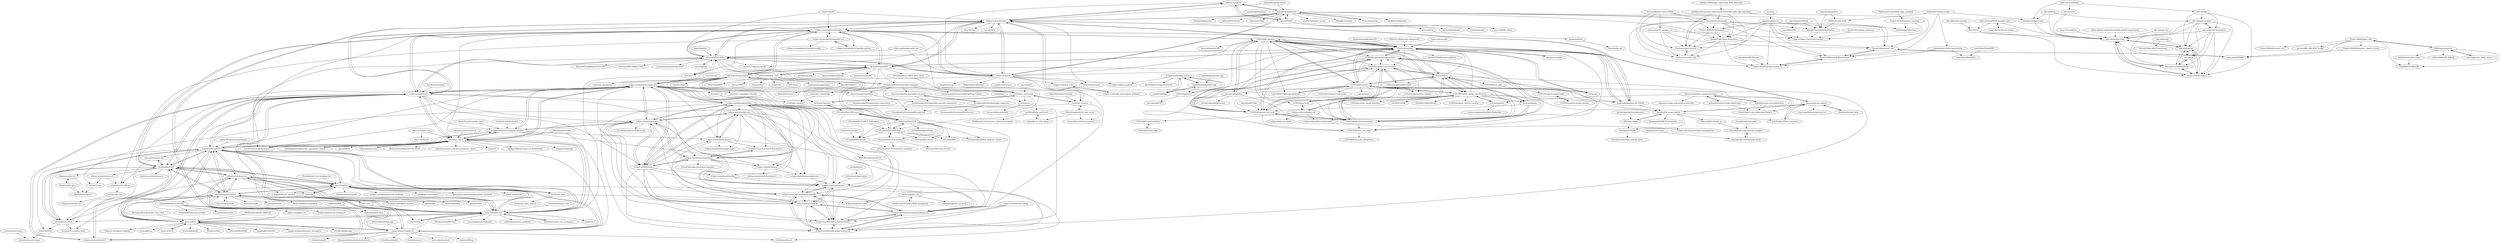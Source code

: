 digraph G {
"mutouyun/cpp-ipc" -> "Squadrick/shadesmar" ["e"=1]
"mutouyun/cpp-ipc" -> "eclipse-iceoryx/iceoryx" ["e"=1]
"mutouyun/cpp-ipc" -> "microsoft/IPC" ["e"=1]
"eclipse-cyclonedds/cyclonedds" -> "eProsima/Fast-DDS"
"eclipse-cyclonedds/cyclonedds" -> "eclipse-iceoryx/iceoryx"
"eclipse-cyclonedds/cyclonedds" -> "eclipse-cyclonedds/cyclonedds-cxx"
"eclipse-cyclonedds/cyclonedds" -> "OpenDDS/OpenDDS"
"eclipse-cyclonedds/cyclonedds" -> "ADLINK-IST/opensplice"
"eclipse-cyclonedds/cyclonedds" -> "eclipse-zenoh/zenoh"
"eclipse-cyclonedds/cyclonedds" -> "ros2/rmw_cyclonedds"
"eclipse-cyclonedds/cyclonedds" -> "COVESA/vsomeip"
"eclipse-cyclonedds/cyclonedds" -> "eclipse-zenoh/zenoh-plugin-dds"
"eclipse-cyclonedds/cyclonedds" -> "eclipse-cyclonedds/cyclonedds-python"
"eclipse-cyclonedds/cyclonedds" -> "eclipse-ecal/ecal"
"eclipse-cyclonedds/cyclonedds" -> "Atostek/RustDDS"
"eclipse-cyclonedds/cyclonedds" -> "irobot-ros/ros2-performance" ["e"=1]
"eclipse-cyclonedds/cyclonedds" -> "ros2/rmw_zenoh"
"eclipse-cyclonedds/cyclonedds" -> "COVESA/dlt-daemon"
"skit-ai/ml-katas" -> "skit-ai/elm-flow-chart"
"skit-ai/ml-katas" -> "deep110/lucid-engine"
"skit-ai/ml-katas" -> "skit-ai/mrcp-load-balancer"
"skit-ai/ml-katas" -> "skit-ai/tog"
"robotics-rs/robotics.rs" -> "openrr/openrr"
"robotics-rs/robotics.rs" -> "adnanademovic/rosrust"
"robotics-rs/robotics.rs" -> "sequenceplanner/r2r"
"robotics-rs/robotics.rs" -> "ros2-rust/ros2_rust"
"robotics-rs/robotics.rs" -> "rsasaki0109/rust_robotics"
"robotics-rs/robotics.rs" -> "Atostek/RustDDS"
"robotics-rs/robotics.rs" -> "openrr/k"
"robotics-rs/robotics.rs" -> "copper-project/copper-rs"
"robotics-rs/robotics.rs" -> "Atostek/ros2-client"
"eProsima/Fast-CDR" -> "eProsima/Fast-DDS-Gen"
"eProsima/Fast-CDR" -> "eProsima/DDS-Router"
"eProsima/Fast-CDR" -> "eProsima/Fast-DDS-docs"
"eProsima/Fast-CDR" -> "eProsima/IDL-Parser"
"eProsima/Fast-CDR" -> "eProsima/ShapesDemo"
"eProsima/Fast-CDR" -> "eProsima/RPC"
"eProsima/Fast-CDR" -> "eProsima/foonathan_memory_vendor"
"eProsima/Fast-CDR" -> "eProsima/Fast-DDS-monitor"
"irobot-ros/ros2-performance" -> "eclipse-zenoh/zenoh-plugin-dds" ["e"=1]
"irobot-ros/ros2-performance" -> "eclipse-zenoh/zenoh-plugin-ros2dds" ["e"=1]
"irobot-ros/ros2-performance" -> "ros2/rmw_zenoh" ["e"=1]
"jamores/eth-scapy-someip" -> "jamores/eth-ws-someip"
"jamores/eth-scapy-someip" -> "YueZeJun/SOMEIP"
"jamores/eth-scapy-someip" -> "afflux/pysomeip"
"jamores/eth-scapy-someip" -> "Egomania/SOME-IP_Generator"
"jamores/eth-scapy-someip" -> "MicrochipTech/some-ip"
"jamores/eth-scapy-someip" -> "LarsVoelker/FibexConverter"
"ros2-rust/ros2_rust" -> "adnanademovic/rosrust"
"ros2-rust/ros2_rust" -> "sequenceplanner/r2r"
"ros2-rust/ros2_rust" -> "openrr/openrr"
"ros2-rust/ros2_rust" -> "ros2/rmw_zenoh"
"ros2-rust/ros2_rust" -> "mikeferguson/ros2_cookbook" ["e"=1]
"ros2-rust/ros2_rust" -> "eclipse-zenoh/zenoh"
"ros2-rust/ros2_rust" -> "athackst/vscode_ros2_workspace" ["e"=1]
"ros2-rust/ros2_rust" -> "ros2/rclcpp" ["e"=1]
"ros2-rust/ros2_rust" -> "dora-rs/dora"
"ros2-rust/ros2_rust" -> "Atostek/RustDDS"
"ros2-rust/ros2_rust" -> "robotics-rs/robotics.rs"
"ros2-rust/ros2_rust" -> "osrf/rocker" ["e"=1]
"ros2-rust/ros2_rust" -> "fkromer/awesome-ros2" ["e"=1]
"ros2-rust/ros2_rust" -> "Atostek/ros2-client"
"ros2-rust/ros2_rust" -> "ros-navigation/navigation2" ["e"=1]
"eclipse-ecal/ecal" -> "eclipse-iceoryx/iceoryx"
"eclipse-ecal/ecal" -> "Squadrick/shadesmar"
"eclipse-ecal/ecal" -> "eclipse-cyclonedds/cyclonedds"
"eclipse-ecal/ecal" -> "eclipse-ecal/rmw_ecal"
"eclipse-ecal/ecal" -> "eProsima/Fast-DDS"
"eclipse-ecal/ecal" -> "eclipse-zenoh/zenoh"
"eclipse-ecal/ecal" -> "ros2/rmw_iceoryx"
"eclipse-ecal/ecal" -> "mutouyun/cpp-ipc" ["e"=1]
"eclipse-ecal/ecal" -> "COVESA/vsomeip"
"eclipse-ecal/ecal" -> "foonathan/memory" ["e"=1]
"eclipse-ecal/ecal" -> "eclipse-ecal/tcp_pubsub"
"eclipse-ecal/ecal" -> "COVESA/dlt-daemon"
"eclipse-ecal/ecal" -> "foxglove/mcap" ["e"=1]
"eclipse-ecal/ecal" -> "Stiffstream/sobjectizer" ["e"=1]
"eclipse-ecal/ecal" -> "eclipse-ecal/ecal-rs"
"digint/tinyfsm" -> "eProsima/Fast-DDS" ["e"=1]
"bmwcarit/joynr" -> "franca/franca"
"bmwcarit/joynr" -> "COVESA/franca_ara_tools"
"bmwcarit/joynr" -> "COVESA/capicxx-someip-runtime"
"bmwcarit/joynr" -> "COVESA/capicxx-someip-tools"
"bmwcarit/joynr" -> "COVESA/capicxx-core-tools"
"ros2/rmw_cyclonedds" -> "eclipse-zenoh/zenoh-plugin-dds"
"ros2/rmw_cyclonedds" -> "ros2/rmw_fastrtps" ["e"=1]
"ros2/rmw_cyclonedds" -> "ros2/sros2"
"ros2/rmw_cyclonedds" -> "ros2/buildfarm_perf_tests"
"ros2/rmw_cyclonedds" -> "ros2/rmw_iceoryx"
"ros2/rviz" -> "gazebosim/gz-rviz" ["e"=1]
"lopsided98/nix-ros-overlay" -> "hacker1024/nix-ros-workspace"
"lopsided98/nix-ros-overlay" -> "clearpathrobotics/nix-ros-base"
"lopsided98/nix-ros-overlay" -> "wentasah/ros2nix"
"lopsided98/nix-ros-overlay" -> "alpine-ros/alpine-ros"
"lopsided98/nix-ros-overlay" -> "anduril/jetpack-nixos"
"ros2/design" -> "ros2/sros2" ["e"=1]
"abhionlyone/us-car-models-data" -> "n8barr/automotive-model-year-data"
"abhionlyone/us-car-models-data" -> "VinceG/Auto-Cars-Makes-And-Models"
"eProsima/Micro-XRCE-DDS-Client" -> "eProsima/Fast-DDS-Gen" ["e"=1]
"ApolloAuto/apollo-DuerOS" -> "COVESA/vsomeip" ["e"=1]
"alphaville/optimization-engine" -> "sequenceplanner/r2r" ["e"=1]
"lf2653/myrepository" -> "Project-MANAS/ars_40X"
"lf2653/myrepository" -> "szenergy/conti_radar_driver"
"lf2653/myrepository" -> "zbzb00zbzb/catkin_radar"
"lf2653/myrepository" -> "ORANKWON/ARS408"
"lf2653/myrepository" -> "endland/ARS408_RADAR"
"COVESA/franca_ara_tools" -> "COVESA/franca_ara_integration"
"Opletts/Copy-Paste-Augmenter" -> "Sarath18/raytracer_rust"
"Opletts/Copy-Paste-Augmenter" -> "Chaitanya-git/CloneLab"
"Opletts/Copy-Paste-Augmenter" -> "trickarcher/scanCUDA"
"Opletts/Copy-Paste-Augmenter" -> "Project-MANAS/projectmanas.in"
"jeremyczhen/fdbus" -> "jeremyczhen/buildCentral"
"jeremyczhen/fdbus" -> "COVESA/capicxx-core-runtime"
"jeremyczhen/fdbus" -> "COVESA/vsomeip"
"jeremyczhen/fdbus" -> "COVESA/capicxx-someip-tools"
"jeremyczhen/fdbus" -> "COVESA/capicxx-core-tools"
"jeremyczhen/fdbus" -> "COVESA/dlt-daemon"
"zbzb00zbzb/catkin_radar" -> "ORANKWON/ARS408"
"colcon/colcon-cargo" -> "colcon/colcon-ros-cargo"
"eProsima/Micro-XRCE-DDS-Agent" -> "eProsima/Fast-DDS-Gen" ["e"=1]
"skit-ai/paper-reading" -> "skit-ai/elm-flow-chart"
"skit-ai/paper-reading" -> "skit-ai/speech-recognition"
"skit-ai/paper-reading" -> "deep110/lucid-engine"
"skit-ai/paper-reading" -> "skit-ai/ml-katas"
"skit-ai/paper-reading" -> "skit-ai/mrcp-load-balancer"
"skit-ai/paper-reading" -> "skit-ai/tog"
"deep110/lucid-engine" -> "skit-ai/elm-flow-chart"
"deep110/lucid-engine" -> "skit-ai/ml-katas"
"deep110/lucid-engine" -> "skit-ai/mrcp-load-balancer"
"follow-github-organisation/follow-github-organisation" -> "skit-ai/elm-flow-chart"
"skit-ai/tog" -> "skit-ai/elm-flow-chart"
"skit-ai/tog" -> "deep110/lucid-engine"
"skit-ai/tog" -> "skit-ai/ml-katas"
"skit-ai/tog" -> "skit-ai/mrcp-load-balancer"
"skit-ai/elm-flow-chart" -> "deep110/lucid-engine"
"skit-ai/elm-flow-chart" -> "skit-ai/ml-katas"
"skit-ai/elm-flow-chart" -> "skit-ai/mrcp-load-balancer"
"vipul-sharma20/vim-cricket" -> "vipul-sharma20/vim-browser-tabs"
"Sarath18/roadmap_generator" -> "Opletts/Object-Detection-Labeller"
"Sarath18/guitar-tabs-to-MIDI" -> "Squadrick/summarydb"
"Sarath18/guitar-tabs-to-MIDI" -> "Chaitanya-git/CloneLab"
"Sarath18/guitar-tabs-to-MIDI" -> "sudo-panda/rrt_planner_ros"
"Sarath18/guitar-tabs-to-MIDI" -> "Opletts/Copy-Paste-Augmenter"
"Sarath18/guitar-tabs-to-MIDI" -> "trickarcher/scanCUDA"
"naiveHobo/TextRank" -> "Squadrick/squadrick.github.io"
"naiveHobo/TextRank" -> "naiveHobo/JDL"
"MicrochipTech/some-ip" -> "nkh-lab/genivi-capi-someip-examples"
"naiveHobo/HoboBERT" -> "naiveHobo/MortyFire"
"COVESA/capicxx-wamp-tools" -> "COVESA/capicxx-wamp-runtime"
"COVESA/capicxx-wamp-runtime" -> "COVESA/capicxx-wamp-tools"
"skit-ai/dagre-py" -> "skit-ai/elm-flow-chart"
"Klapeyron/rtps-rs" -> "frehberg/rtps-gen"
"Klapeyron/rtps-rs" -> "elBoberido/iceoryx-rs"
"frehberg/rtps-gen" -> "Klapeyron/rtps-rs"
"frehberg/rtps-gen" -> "elBoberido/iceoryx-rs"
"Chaitanya-git/CloneLab" -> "trickarcher/scanCUDA"
"Squadrick/squadrick.github.io" -> "Opletts/Object-Detection-Labeller"
"Project-MANAS/projectmanas.in" -> "Sarath18/Minecraft-Block-Viewer"
"COVESA/vss-tools" -> "COVESA/vehicle_signal_specification"
"COVESA/vss-tools" -> "eclipse-archived/kuksa.val"
"eProsima/Fast-DDS" -> "OpenDDS/OpenDDS"
"eProsima/Fast-DDS" -> "eclipse-cyclonedds/cyclonedds"
"eProsima/Fast-DDS" -> "eclipse-iceoryx/iceoryx"
"eProsima/Fast-DDS" -> "COVESA/vsomeip"
"eProsima/Fast-DDS" -> "ros2/ros2" ["e"=1]
"eProsima/Fast-DDS" -> "eProsima/Fast-CDR"
"eProsima/Fast-DDS" -> "ros2/rmw_fastrtps" ["e"=1]
"eProsima/Fast-DDS" -> "BehaviorTree/BehaviorTree.CPP" ["e"=1]
"eProsima/Fast-DDS" -> "ros2/rclcpp" ["e"=1]
"eProsima/Fast-DDS" -> "eProsima/Micro-XRCE-DDS" ["e"=1]
"eProsima/Fast-DDS" -> "eclipse-zenoh/zenoh"
"eProsima/Fast-DDS" -> "eclipse-ecal/ecal"
"eProsima/Fast-DDS" -> "daohu527/dig-into-apollo" ["e"=1]
"eProsima/Fast-DDS" -> "autowarefoundation/autoware" ["e"=1]
"eProsima/Fast-DDS" -> "nanomsg/nng" ["e"=1]
"skit-ai/vcore" -> "skit-ai/elm-flow-chart"
"Marcin214/awesome-automotive" -> "COVESA/vsomeip" ["e"=1]
"rust-cv/cv" -> "ros2-rust/ros2_rust" ["e"=1]
"rust-cv/cv" -> "adnanademovic/rosrust" ["e"=1]
"rust-cv/cv" -> "sequenceplanner/r2r" ["e"=1]
"bluenviron/goroslib" -> "adnanademovic/rosrust" ["e"=1]
"sequenceplanner/r2r" -> "ros2-rust/ros2_rust"
"sequenceplanner/r2r" -> "adnanademovic/rosrust"
"sequenceplanner/r2r" -> "Atostek/ros2-client"
"sequenceplanner/r2r" -> "openrr/openrr"
"sequenceplanner/r2r" -> "Atostek/RustDDS"
"sequenceplanner/r2r" -> "ros2/rmw_zenoh"
"sequenceplanner/r2r" -> "tier4/safe_drive"
"sequenceplanner/r2r" -> "m-dahl/r2r_minimal_node"
"sequenceplanner/r2r" -> "rclrust/rclrust"
"sequenceplanner/r2r" -> "robotics-rs/robotics.rs"
"sequenceplanner/r2r" -> "eclipse-zenoh/zenoh"
"sequenceplanner/r2r" -> "dora-rs/dora"
"sequenceplanner/r2r" -> "eclipse-zenoh/zenoh-plugin-dds"
"sequenceplanner/r2r" -> "s2e-systems/dust-dds"
"sequenceplanner/r2r" -> "eclipse-zenoh/zenoh-plugin-ros2dds"
"Tiryoh/docker-ros2-desktop-vnc" -> "openrr/openrr" ["e"=1]
"ros2/rmw_zenoh" -> "eclipse-zenoh/zenoh-plugin-ros2dds"
"ros2/rmw_zenoh" -> "eclipse-zenoh/zenoh-plugin-dds"
"ros2/rmw_zenoh" -> "sequenceplanner/r2r"
"ros2/rmw_zenoh" -> "PickNikRobotics/generate_parameter_library" ["e"=1]
"ros2/rmw_zenoh" -> "mjcarroll/r2s" ["e"=1]
"ros2/rmw_zenoh" -> "eclipse-zenoh/zenoh"
"ros2/rmw_zenoh" -> "ros2-rust/ros2_rust"
"ros2/rmw_zenoh" -> "fujitatomoya/ros2ai" ["e"=1]
"ros2/rmw_zenoh" -> "BehaviorTree/BehaviorTree.ROS2" ["e"=1]
"ros2/rmw_zenoh" -> "irobot-ros/ros2-performance" ["e"=1]
"ros2/rmw_zenoh" -> "eclipse-zenoh/zenoh-pico"
"ros2/rmw_zenoh" -> "fujitatomoya/ros2_persist_parameter_server" ["e"=1]
"ros2/rmw_zenoh" -> "ros2/rclc" ["e"=1]
"ros2/rmw_zenoh" -> "ros-wg-delib/awesome-ros-deliberation" ["e"=1]
"ros2/rmw_zenoh" -> "Ekumen-OS/beluga" ["e"=1]
"bytebeamio/rumqtt" -> "eclipse-zenoh/zenoh" ["e"=1]
"copper-project/copper-rs" -> "dora-rs/dora"
"copper-project/copper-rs" -> "openrr/openrr"
"copper-project/copper-rs" -> "sequenceplanner/r2r"
"copper-project/copper-rs" -> "ros2-rust/ros2_rust"
"copper-project/copper-rs" -> "kornia/kornia-rs" ["e"=1]
"copper-project/copper-rs" -> "Sollimann/bonsai" ["e"=1]
"copper-project/copper-rs" -> "robotics-rs/robotics.rs"
"copper-project/copper-rs" -> "basis-robotics/basis"
"copper-project/copper-rs" -> "adnanademovic/rosrust"
"copper-project/copper-rs" -> "eclipse-iceoryx/iceoryx2" ["e"=1]
"copper-project/copper-rs" -> "ros2/rmw_zenoh"
"copper-project/copper-rs" -> "makeecat/Peng" ["e"=1]
"copper-project/copper-rs" -> "roboplc/roboplc" ["e"=1]
"copper-project/copper-rs" -> "knmcguire/best-of-robot-simulators" ["e"=1]
"copper-project/copper-rs" -> "knurling-rs/defmt" ["e"=1]
"eclipse-iceoryx/iceoryx" -> "eclipse-cyclonedds/cyclonedds"
"eclipse-iceoryx/iceoryx" -> "eclipse-ecal/ecal"
"eclipse-iceoryx/iceoryx" -> "eProsima/Fast-DDS"
"eclipse-iceoryx/iceoryx" -> "eclipse-iceoryx/iceoryx2" ["e"=1]
"eclipse-iceoryx/iceoryx" -> "ros2/rmw_iceoryx"
"eclipse-iceoryx/iceoryx" -> "COVESA/vsomeip"
"eclipse-iceoryx/iceoryx" -> "mutouyun/cpp-ipc" ["e"=1]
"eclipse-iceoryx/iceoryx" -> "eclipse-zenoh/zenoh"
"eclipse-iceoryx/iceoryx" -> "langroodi/Adaptive-AUTOSAR" ["e"=1]
"eclipse-iceoryx/iceoryx" -> "Squadrick/shadesmar"
"eclipse-iceoryx/iceoryx" -> "OpenDDS/OpenDDS"
"eclipse-iceoryx/iceoryx" -> "daohu527/dig-into-apollo" ["e"=1]
"eclipse-iceoryx/iceoryx" -> "Flow-IPC/ipc" ["e"=1]
"eclipse-iceoryx/iceoryx" -> "foonathan/memory" ["e"=1]
"eclipse-iceoryx/iceoryx" -> "lcm-proj/lcm" ["e"=1]
"Squadrick/shadesmar" -> "mutouyun/cpp-ipc" ["e"=1]
"Squadrick/shadesmar" -> "max0x7ba/atomic_queue" ["e"=1]
"Squadrick/shadesmar" -> "eclipse-ecal/ecal"
"Squadrick/shadesmar" -> "MengRao/tcpshm" ["e"=1]
"Squadrick/shadesmar" -> "eclipse-iceoryx/iceoryx"
"Squadrick/shadesmar" -> "Project-MANAS/shadesmar"
"Squadrick/shadesmar" -> "microsoft/IPC"
"Squadrick/shadesmar" -> "DGuco/shmqueue" ["e"=1]
"Squadrick/shadesmar" -> "alephzero/alephzero"
"Squadrick/shadesmar" -> "felixguendling/cista" ["e"=1]
"Squadrick/shadesmar" -> "Squadrick/summarydb"
"Squadrick/shadesmar" -> "Opletts/Copy-Paste-Augmenter"
"Squadrick/shadesmar" -> "rigtorp/SPSCQueue" ["e"=1]
"Squadrick/shadesmar" -> "wqking/eventpp" ["e"=1]
"Squadrick/shadesmar" -> "Squadrick/squadrick.github.io"
"eclipse-zenoh/zenoh" -> "eclipse-zenoh/zenoh-plugin-dds"
"eclipse-zenoh/zenoh" -> "ros2/rmw_zenoh"
"eclipse-zenoh/zenoh" -> "eclipse-iceoryx/iceoryx2" ["e"=1]
"eclipse-zenoh/zenoh" -> "eclipse-cyclonedds/cyclonedds"
"eclipse-zenoh/zenoh" -> "eclipse-zenoh/zenoh-pico"
"eclipse-zenoh/zenoh" -> "Atostek/RustDDS"
"eclipse-zenoh/zenoh" -> "ros2-rust/ros2_rust"
"eclipse-zenoh/zenoh" -> "eclipse-zenoh-flow/zenoh-flow"
"eclipse-zenoh/zenoh" -> "dora-rs/dora"
"eclipse-zenoh/zenoh" -> "sequenceplanner/r2r"
"eclipse-zenoh/zenoh" -> "eclipse-zenoh/zenoh-c"
"eclipse-zenoh/zenoh" -> "eclipse-iceoryx/iceoryx"
"eclipse-zenoh/zenoh" -> "eclipse-zenoh/zenoh-python"
"eclipse-zenoh/zenoh" -> "eclipse-zenoh/zenoh-plugin-ros2dds"
"eclipse-zenoh/zenoh" -> "eProsima/Fast-DDS"
"DOCGroup/ACE_TAO" -> "DOCGroup/MPC"
"DOCGroup/ACE_TAO" -> "OpenDDS/OpenDDS"
"DOCGroup/ACE_TAO" -> "freeeyes/PSS" ["e"=1]
"DOCGroup/ACE_TAO" -> "RemedyIT/taox11"
"DOCGroup/ACE_TAO" -> "Tencent/Teaf" ["e"=1]
"DOCGroup/ACE_TAO" -> "psigen/ace"
"DOCGroup/ACE_TAO" -> "SOCI/soci" ["e"=1]
"DOCGroup/ACE_TAO" -> "eProsima/Fast-DDS"
"DOCGroup/ACE_TAO" -> "copperspice/copperspice" ["e"=1]
"rsasaki0109/rust_robotics" -> "tsukubachallenge/tc-datasets"
"athackst/vscode_ros2_workspace" -> "ros2-rust/ros2_rust" ["e"=1]
"eclipse-cyclonedds/cyclonedds-cxx" -> "eclipse-cyclonedds/cyclonedds-python"
"eclipse-cyclonedds/cyclonedds-cxx" -> "eclipse-cyclonedds/cyclonedds"
"eclipse-cyclonedds/cyclonedds-cxx" -> "sjames/cyclonedds-rs"
"eclipse-cyclonedds/cyclonedds-cxx" -> "eclipse-cyclonedds/cyclonedds-insight"
"svlad-90/DLT-Message-Analyzer" -> "COVESA/dlt-viewer"
"ros2/buildfarm_perf_tests" -> "Barkhausen-Institut/ros2_latency_evaluation"
"ros2/buildfarm_perf_tests" -> "ApexAI/ros2_shm_demo"
"ros2/rmw" -> "ros2/rmw_connext" ["e"=1]
"eclipse-ecal/fineftp-server" -> "embeddedmz/ftpclient-cpp"
"eclipse-ecal/fineftp-server" -> "DaHoC/ftpserver"
"eclipse-ecal/fineftp-server" -> "mkulke/ftplibpp"
"eclipse-ecal/fineftp-server" -> "Alairion/not-enough-standards" ["e"=1]
"eclipse-ecal/fineftp-server" -> "eclipse-ecal/tcp_pubsub"
"eclipse-zenoh/zenoh-plugin-dds" -> "eclipse-zenoh/zenoh-plugin-ros2dds"
"eclipse-zenoh/zenoh-plugin-dds" -> "eclipse-zenoh/zenoh-pico"
"eclipse-zenoh/zenoh-plugin-dds" -> "eclipse-zenoh/zenoh-c"
"eclipse-zenoh/zenoh-plugin-dds" -> "eclipse-zenoh/zenoh-backend-influxdb"
"eclipse-zenoh/zenoh-plugin-dds" -> "eclipse-zenoh-flow/zenoh-flow"
"eclipse-zenoh/zenoh-plugin-dds" -> "eclipse-zenoh/zenoh-python"
"eclipse-zenoh/zenoh-plugin-dds" -> "eclipse-zenoh/zenoh-java"
"eclipse-zenoh/zenoh-plugin-dds" -> "eclipse-zenoh/zenoh-demos"
"eclipse-zenoh/zenoh-plugin-dds" -> "ros2/rmw_cyclonedds"
"eclipse-zenoh/zenoh-plugin-dds" -> "eclipse-zenoh/zenoh-plugin-webserver"
"eclipse-zenoh/zenoh-plugin-dds" -> "eclipse-zenoh/zenoh-backend-rocksdb"
"eclipse-zenoh/zenoh-plugin-dds" -> "eclipse-zenoh/zenoh-backend-filesystem"
"eclipse-zenoh/zenoh-plugin-dds" -> "ros2/rmw_zenoh"
"eclipse-zenoh/zenoh-plugin-dds" -> "eclipse-zenoh/zenoh-go"
"eclipse-zenoh/zenoh-plugin-dds" -> "eclipse-zenoh/zenoh"
"eclipse-zenoh/zenoh-python" -> "eclipse-zenoh/zenoh-backend-influxdb"
"eclipse-zenoh/zenoh-python" -> "eclipse-zenoh/zenoh-java"
"eclipse-zenoh/zenoh-python" -> "eclipse-zenoh-flow/zenoh-flow"
"eclipse-zenoh/zenoh-python" -> "eclipse-zenoh/zenoh-c"
"eclipse-zenoh/zenoh-python" -> "eclipse-zenoh/zenoh-backend-rocksdb"
"eclipse-zenoh/zenoh-python" -> "eclipse-zenoh/roadmap"
"eclipse-zenoh/zenoh-python" -> "eclipse-zenoh/zenoh-backend-filesystem"
"eclipse-zenoh/zenoh-python" -> "eclipse-zenoh/zenoh-demos"
"eclipse-zenoh/zenoh-python" -> "eclipse-zenoh/zenoh-plugin-webserver"
"eclipse-zenoh/zenoh-python" -> "eclipse-zenoh/zenoh-go"
"eclipse-zenoh/zenoh-python" -> "eclipse-zenoh-flow/zenoh-flow-python"
"eclipse-zenoh/zenoh-python" -> "eclipse-zenoh/zenoh-plugin-ros1"
"eclipse-zenoh/zenoh-python" -> "eclipse-zenoh/zenoh-plugin-dds"
"eclipse-zenoh/zenoh-python" -> "eclipse-zenoh/zenoh-pico"
"eclipse-zenoh/zenoh-python" -> "eclipse-zenoh/zenoh-cpp"
"atolab/cdds-rust" -> "ThijsSassen/cdds-cxx"
"rticommunity/rticonnextdds-connector" -> "rticommunity/rticonnextdds-usecases"
"rticommunity/rticonnextdds-connector" -> "rticommunity/rticonnextdds-gateway"
"rticommunity/rticonnextdds-connector" -> "rticommunity/rticonnextdds-reactive"
"ros2/rclcpp" -> "ros2-rust/ros2_rust" ["e"=1]
"Project-MANAS/ars_40X" -> "lf2653/myrepository"
"Project-MANAS/ars_40X" -> "Project-MANAS/socket_can"
"Project-MANAS/ars_40X" -> "ORANKWON/ARS408"
"Project-MANAS/ars_40X" -> "Project-MANAS/dynamic_objects_fusion"
"Project-MANAS/ars_40X" -> "nacayu/ARS_408_ROS_Toolkit"
"Project-MANAS/ars_40X" -> "sudo-panda/WABM"
"nkh-lab/ndk-vsomeip-hello-world" -> "nkh-lab/genivi-capi-someip-examples"
"ros2/rmw_iceoryx" -> "ZhenshengLee/ros2_shm_msgs"
"ros2/rmw_iceoryx" -> "ros-realtime/reference-system" ["e"=1]
"ros2/rmw_iceoryx" -> "eclipse-iceoryx/iceoryx"
"ros2/rmw_iceoryx" -> "ros2/rmw_cyclonedds"
"ros2/rmw_iceoryx" -> "ekxide/iceray"
"gazebosim/gz-rviz" -> "Opletts/Copy-Paste-Augmenter"
"gazebosim/gz-rviz" -> "Sarath18/raytracer_rust"
"gazebosim/gz-rviz" -> "shrijitsingh99/fastseg"
"gazebosim/gz-rviz" -> "Opletts/Object-Detection-Labeller"
"gazebosim/gz-rviz" -> "Chaitanya-git/CloneLab"
"gazebosim/gz-rviz" -> "Project-MANAS/projectmanas.in"
"gazebosim/gz-rviz" -> "Project-MANAS/shadesmar"
"gazebosim/gz-rviz" -> "Sarath18/Minecraft-Block-Viewer"
"nkh-lab/genivi-capi-someip-examples" -> "nkh-lab/ndk-vsomeip-hello-world"
"skit-ai/talks" -> "deep110/lucid-engine"
"skit-ai/talks" -> "skit-ai/ml-katas"
"skit-ai/talks" -> "skit-ai/speech-recognition"
"skit-ai/talks" -> "skit-ai/paper-reading"
"eclipse-archived/kuksa.val" -> "COVESA/vss-tools"
"eclipse-archived/kuksa.val" -> "eclipse/kuksa.invehicle"
"eclipse-archived/kuksa.val" -> "COVESA/iot-event-analytics"
"eclipse-archived/kuksa.val" -> "eclipse-kuksa/kuksa-databroker"
"eclipse-archived/kuksa.val" -> "COVESA/vehicle_signal_specification"
"ekxide/iceray" -> "elBoberido/iceoryx-rs"
"skit-ai/hiring" -> "skit-ai/elm-flow-chart"
"skit-ai/hiring" -> "skit-ai/paper-reading"
"skit-ai/hiring" -> "ltbringer/swiggy-order"
"skit-ai/speech-recognition" -> "skit-ai/elm-flow-chart"
"skit-ai/speech-recognition" -> "deep110/lucid-engine"
"skit-ai/speech-recognition" -> "skit-ai/ml-katas"
"skit-ai/speech-recognition" -> "skit-ai/paper-reading"
"skit-ai/speech-recognition" -> "skit-ai/mrcp-load-balancer"
"skit-ai/speech-recognition" -> "skit-ai/tog"
"skit-ai/mrcp-load-balancer" -> "skit-ai/elm-flow-chart"
"skit-ai/mrcp-load-balancer" -> "deep110/lucid-engine"
"skit-ai/mrcp-load-balancer" -> "skit-ai/ml-katas"
"skit-ai/mrcp-load-balancer" -> "skit-ai/tog"
"vipul-sharma20/slate" -> "skit-ai/vcore"
"vipul-sharma20/slate" -> "ltbringer/swiggy-order"
"vipul-sharma20/slate" -> "skit-ai/talks"
"eProsima/Fast-DDS-Gen" -> "eProsima/Fast-CDR"
"eProsima/Fast-DDS-Gen" -> "eProsima/IDL-Parser"
"eProsima/Fast-DDS-Gen" -> "eProsima/Fast-DDS-monitor"
"eProsima/Fast-DDS-Gen" -> "eProsima/foonathan_memory_vendor"
"eProsima/Fast-DDS-Gen" -> "eProsima/DDS-Router"
"eProsima/Fast-DDS-Gen" -> "eProsima/Fast-DDS-docs"
"eProsima/Fast-DDS-Gen" -> "eProsima/RPC"
"eclipse-ecal/rmw_ecal" -> "eclipse-ecal/rosidl_typesupport_protobuf"
"RemedyIT/taox11" -> "RemedyIT/ciaox11"
"Project-MANAS/person_tracking" -> "shrijitsingh99/fastseg"
"Project-MANAS/person_tracking" -> "Opletts/Object-Detection-Labeller"
"naiveHobo/RRTPlanner" -> "Project-MANAS/projectmanas.in"
"sjames/cyclonedds-rs" -> "atolab/cdds-rust"
"afflux/pysomeip" -> "YueZeJun/SOMEIP"
"afflux/pysomeip" -> "jamores/eth-scapy-someip"
"eclipse-zenoh/zenoh-c" -> "eclipse-zenoh/zenoh-cpp"
"eclipse-zenoh/zenoh-c" -> "eclipse-zenoh/zenoh-pico"
"eclipse-zenoh/zenoh-c" -> "eclipse-zenoh/zenoh-java"
"eclipse-zenoh/zenoh-c" -> "eclipse-zenoh-flow/zenoh-flow"
"eclipse-zenoh/zenoh-c" -> "eclipse-zenoh/zenoh-backend-influxdb"
"eclipse-zenoh/zenoh-c" -> "eclipse-zenoh/zenoh-python"
"eclipse-zenoh/zenoh-c" -> "eclipse-zenoh/zenoh-plugin-dds"
"eclipse-zenoh/zenoh-c" -> "eclipse-zenoh/zenoh-backend-rocksdb"
"eclipse-zenoh/zenoh-c" -> "eclipse-zenoh/zenoh-plugin-webserver"
"eclipse-zenoh/zenoh-c" -> "eclipse-zenoh/zenoh-go"
"eclipse-zenoh/zenoh-c" -> "eclipse-zenoh/zenoh-kotlin"
"eclipse-zenoh/zenoh-c" -> "eclipse-zenoh/zenoh-demos"
"deep110/cauldron" -> "skit-ai/elm-flow-chart"
"LarsVoelker/FibexConverter" -> "jamores/eth-ws-someip"
"eclipse-zenoh/zenoh-pico" -> "eclipse-zenoh/zenoh-c"
"eclipse-zenoh/zenoh-pico" -> "eclipse-zenoh-flow/zenoh-flow"
"eclipse-zenoh/zenoh-pico" -> "eclipse-zenoh/zenoh-plugin-dds"
"eclipse-zenoh/zenoh-pico" -> "eclipse-zenoh/zenoh-cpp"
"eclipse-zenoh/zenoh-pico" -> "eclipse-zenoh/zenoh-java"
"eclipse-zenoh/zenoh-pico" -> "eclipse-zenoh/zenoh-python"
"eclipse-zenoh/zenoh-pico" -> "eclipse-zenoh/zenoh-backend-influxdb"
"eclipse-zenoh/zenoh-pico" -> "eclipse-zenoh/zenoh-plugin-ros2dds"
"eclipse-zenoh/zenoh-pico" -> "eclipse-zenoh/zenoh-backend-rocksdb"
"eclipse-zenoh/zenoh-pico" -> "eclipse-zenoh/zenoh-plugin-webserver"
"eclipse-zenoh/zenoh-pico" -> "eclipse-zenoh/zenoh-go"
"eclipse-zenoh/zenoh-pico" -> "ZettaScaleLabs/zenoh-dissector"
"eclipse-zenoh/zenoh-pico" -> "eclipse-zenoh/roadmap"
"eclipse-zenoh/zenoh-go" -> "eclipse-zenoh/zenoh-backend-rocksdb"
"eclipse-zenoh/zenoh-go" -> "eclipse-zenoh/zenoh-backend-filesystem"
"eclipse-zenoh/zenoh-go" -> "eclipse-zenoh/zenoh-plugin-webserver"
"eclipse-zenoh/zenoh-go" -> "eclipse-zenoh/zenoh-java"
"eclipse-zenoh/zenoh-java" -> "eclipse-zenoh/zenoh-backend-influxdb"
"eclipse-zenoh/zenoh-java" -> "eclipse-zenoh/zenoh-go"
"eclipse-zenoh/zenoh-java" -> "eclipse-zenoh/zenoh-backend-rocksdb"
"eclipse-zenoh/zenoh-java" -> "eclipse-zenoh/zenoh-backend-filesystem"
"eclipse-zenoh/zenoh-java" -> "eclipse-zenoh/zenoh-plugin-webserver"
"vipul-sharma20/vim-browser-tabs" -> "vipul-sharma20/vim-cricket"
"vipul-sharma20/vim-browser-tabs" -> "skit-ai/elm-flow-chart"
"vipul-sharma20/vim-browser-tabs" -> "skit-ai/tech"
"Sarath18/Minecraft-Block-Viewer" -> "Sarath18/raytracer_rust"
"Sarath18/Minecraft-Block-Viewer" -> "Project-MANAS/projectmanas.in"
"sudo-panda/rrt_planner_ros" -> "Opletts/Object-Detection-Labeller"
"sudo-panda/rrt_planner_ros" -> "Chaitanya-git/CloneLab"
"sudo-panda/rrt_planner_ros" -> "trickarcher/scanCUDA"
"sudo-panda/rrt_planner_ros" -> "Sarath18/raytracer_rust"
"Project-MANAS/dynamic_objects_fusion" -> "sudo-panda/WABM"
"Project-MANAS/shadesmar" -> "Chaitanya-git/CloneLab"
"Project-MANAS/shadesmar" -> "Opletts/Copy-Paste-Augmenter"
"trickarcher/scanCUDA" -> "Chaitanya-git/CloneLab"
"Sarath18/raytracer_rust" -> "Sarath18/Minecraft-Block-Viewer"
"Sarath18/raytracer_rust" -> "sudo-panda/WABM"
"Squadrick/summarydb" -> "Chaitanya-git/CloneLab"
"Squadrick/summarydb" -> "trickarcher/scanCUDA"
"Squadrick/summarydb" -> "Project-MANAS/projectmanas.in"
"Squadrick/summarydb" -> "Sarath18/raytracer_rust"
"Squadrick/summarydb" -> "Squadrick/squadrick.github.io"
"Squadrick/summarydb" -> "Opletts/Copy-Paste-Augmenter"
"Squadrick/summarydb" -> "Opletts/Object-Detection-Labeller"
"Squadrick/summarydb" -> "Project-MANAS/shadesmar"
"Squadrick/summarydb" -> "Sarath18/Minecraft-Block-Viewer"
"Squadrick/rl-winter-mentorship" -> "Project-MANAS/projectmanas.in"
"Squadrick/rl-winter-mentorship" -> "naiveHobo/MortyFire"
"Squadrick/rl-winter-mentorship" -> "Sarath18/Minecraft-Block-Viewer"
"Atostek/RustDDS" -> "s2e-systems/dust-dds"
"Atostek/RustDDS" -> "Atostek/ros2-client"
"Atostek/RustDDS" -> "sequenceplanner/r2r"
"Atostek/RustDDS" -> "eclipse-zenoh/zenoh"
"Atostek/RustDDS" -> "adnanademovic/rosrust"
"Atostek/RustDDS" -> "Klapeyron/rtps-rs"
"Atostek/RustDDS" -> "openrr/openrr"
"Atostek/RustDDS" -> "ros2-rust/ros2_rust"
"Atostek/RustDDS" -> "eclipse-zenoh/zenoh-plugin-dds"
"Atostek/RustDDS" -> "eclipse-iceoryx/iceoryx-rs"
"Atostek/RustDDS" -> "robotics-rs/robotics.rs"
"Atostek/RustDDS" -> "eclipse-cyclonedds/cyclonedds"
"Atostek/RustDDS" -> "eclipse-iceoryx/iceoryx2" ["e"=1]
"Atostek/RustDDS" -> "socketcan-rs/socketcan-rs" ["e"=1]
"Atostek/RustDDS" -> "sjames/cyclonedds-rs"
"twistedfall/opencv-rust" -> "ros2-rust/ros2_rust" ["e"=1]
"jacobschaer/python-doipclient" -> "afflux/pysomeip" ["e"=1]
"linux-can/can-utils" -> "COVESA/vsomeip" ["e"=1]
"ros2/ros2" -> "eProsima/Fast-DDS" ["e"=1]
"ros2/ros2" -> "ros2-rust/ros2_rust" ["e"=1]
"OpenDDS/OpenDDS" -> "eProsima/Fast-DDS"
"OpenDDS/OpenDDS" -> "eclipse-cyclonedds/cyclonedds"
"OpenDDS/OpenDDS" -> "ADLINK-IST/opensplice"
"OpenDDS/OpenDDS" -> "COVESA/vsomeip"
"OpenDDS/OpenDDS" -> "DOCGroup/ACE_TAO"
"OpenDDS/OpenDDS" -> "eclipse-iceoryx/iceoryx"
"OpenDDS/OpenDDS" -> "rticommunity/rticonnextdds-examples"
"OpenDDS/OpenDDS" -> "zeromq/cppzmq" ["e"=1]
"OpenDDS/OpenDDS" -> "jmmorato/openddsharp"
"OpenDDS/OpenDDS" -> "ros2/ros2" ["e"=1]
"OpenDDS/OpenDDS" -> "eProsima/Fast-CDR"
"OpenDDS/OpenDDS" -> "eclipse-ecal/ecal"
"OpenDDS/OpenDDS" -> "autoas/as" ["e"=1]
"OpenDDS/OpenDDS" -> "gwaldron/osgearth" ["e"=1]
"OpenDDS/OpenDDS" -> "eProsima/Micro-XRCE-DDS-Client" ["e"=1]
"langroodi/Adaptive-AUTOSAR" -> "COVESA/vsomeip" ["e"=1]
"langroodi/Adaptive-AUTOSAR" -> "jamores/eth-scapy-someip" ["e"=1]
"langroodi/Adaptive-AUTOSAR" -> "COVESA/dlt-daemon" ["e"=1]
"langroodi/Adaptive-AUTOSAR" -> "eclipse-iceoryx/iceoryx" ["e"=1]
"openrr/openrr" -> "robotics-rs/robotics.rs"
"openrr/openrr" -> "openrr/k"
"openrr/openrr" -> "sequenceplanner/r2r"
"openrr/openrr" -> "adnanademovic/rosrust"
"openrr/openrr" -> "ros2-rust/ros2_rust"
"openrr/openrr" -> "rsasaki0109/rust_robotics"
"openrr/openrr" -> "dynamixel-community/dynamixel_hardware" ["e"=1]
"openrr/openrr" -> "Atostek/RustDDS"
"openrr/openrr" -> "mROS-base/mros2" ["e"=1]
"openrr/openrr" -> "copper-project/copper-rs"
"openrr/openrr" -> "choreonoid/choreonoid" ["e"=1]
"openrr/openrr" -> "tier4/safe_drive"
"openrr/openrr" -> "yoshito-n-students/layered_hardware" ["e"=1]
"openrr/openrr" -> "youtalk/get-started-ros2" ["e"=1]
"openrr/openrr" -> "Sollimann/bonsai" ["e"=1]
"Hallicopter/shirah-reader" -> "Hallicopter/go-dtmf"
"Hallicopter/shirah-reader" -> "ltbringer/swiggy-order"
"Hallicopter/shirah-reader" -> "Sarath18/Minecraft-Block-Viewer"
"Hallicopter/shirah-reader" -> "Squadrick/rl-winter-mentorship"
"ros2/rmw_fastrtps" -> "eProsima/Fast-DDS-docs" ["e"=1]
"ros2/rmw_fastrtps" -> "ros2/rmw_cyclonedds" ["e"=1]
"autoas/ssas-public" -> "COVESA/vsomeip" ["e"=1]
"kyoguan/Mesh" -> "dworkin/lpc-ext"
"autoas/as" -> "COVESA/vsomeip" ["e"=1]
"lixiaolia/ndk-someiplib" -> "nkh-lab/genivi-capi-someip-examples"
"szenergy/conti_radar_driver" -> "lf2653/myrepository"
"ros2/rmw_connextdds" -> "ros2/rmw_connext"
"eProsima/Fast-DDS-monitor" -> "eProsima/Fast-DDS-statistics-backend"
"eProsima/Fast-DDS-monitor" -> "eProsima/Fast-DDS-Gen"
"eProsima/Fast-DDS-monitor" -> "eProsima/Discovery-Server"
"ApexAI/ros2_shm_demo" -> "ros2/buildfarm_perf_tests"
"ZhenshengLee/ros2_shm_msgs" -> "ros2/rmw_iceoryx"
"ZhenshengLee/ros2_shm_msgs" -> "ros-realtime/reference-system" ["e"=1]
"ZhenshengLee/ros2_shm_msgs" -> "ApexAI/ros2_shm_demo"
"vectorgrp/XCPlite" -> "COVESA/capicxx-core-tools" ["e"=1]
"skit-ai/dialogy" -> "skit-ai/N-Best-ASR-Transformer"
"skit-ai/dialogy" -> "skit-ai/ml-katas"
"flynneva/godot_ros" -> "nordstream3/Godot-4-ROS2-integration"
"flynneva/godot_ros" -> "ymd-stella/godot_ros_pcviz"
"flynneva/godot_ros" -> "yukkysaito/godot_rviz2"
"eclipse-zenoh/zenoh-demos" -> "eclipse-zenoh-flow/zenoh-flow-python"
"eclipse-zenoh/zenoh-demos" -> "eclipse-zenoh/zenoh-plugin-mqtt"
"eclipse-zenoh/zenoh-demos" -> "eclipse-zenoh/zenoh-backend-filesystem"
"eclipse-zenoh/zenoh-demos" -> "eclipse-zenoh/zenoh-cpp"
"eclipse-zenoh/zenoh-demos" -> "eclipse-zenoh/zenoh-go"
"ros2/freertps" -> "ros2/ros2_embedded_freertos"
"eclipse-zenoh-flow/zenoh-flow" -> "eclipse-zenoh-flow/zenoh-flow-python"
"eclipse-zenoh-flow/zenoh-flow" -> "eclipse-zenoh/zenoh-pico"
"eclipse-zenoh-flow/zenoh-flow" -> "ZettaScaleLabs/zenoh-flow-examples"
"eclipse-zenoh-flow/zenoh-flow" -> "eclipse-zenoh/zenoh-python"
"eclipse-zenoh-flow/zenoh-flow" -> "eclipse-zenoh/zenoh-c"
"eclipse-zenoh-flow/zenoh-flow" -> "eclipse-zenoh/roadmap"
"eclipse-zenoh-flow/zenoh-flow" -> "eclipse-zenoh/zenoh-go"
"eclipse-zenoh-flow/zenoh-flow" -> "eclipse-zenoh/zenoh-backend-influxdb"
"eclipse-zenoh-flow/zenoh-flow" -> "eclipse-zenoh/zenoh-java"
"arthurkao/vehicle-make-model-data" -> "n8barr/automotive-model-year-data"
"arthurkao/vehicle-make-model-data" -> "VinceG/Auto-Cars-Makes-And-Models"
"sahilkhose/Generative-Adversarial-Networks-GANs-Specialization" -> "Sarath18/raytracer_rust"
"sahilkhose/Generative-Adversarial-Networks-GANs-Specialization" -> "trickarcher/scanCUDA"
"sahilkhose/Generative-Adversarial-Networks-GANs-Specialization" -> "Squadrick/summarydb"
"sahilkhose/Generative-Adversarial-Networks-GANs-Specialization" -> "Chaitanya-git/CloneLab"
"eclipse-ecal/rosidl_typesupport_protobuf" -> "eclipse-ecal/rmw_ecal"
"ltbringer/swiggy-order" -> "skit-ai/elm-flow-chart"
"husarnet/husarnet" -> "eProsima/DDS-Router"
"w3c/automotive" -> "access-company/AutoWeb-Hackathon"
"w3c/automotive" -> "COVESA/vehicle_signal_specification"
"eclipse-cyclonedds/cyclonedds-python" -> "eclipse-cyclonedds/cyclonedds-cxx"
"eclipse-zenoh/zenoh-csharp" -> "eclipse-zenoh/zenoh-backend-rocksdb"
"eclipse-zenoh/zenoh-csharp" -> "eclipse-zenoh/zenoh-backend-filesystem"
"eclipse-zenoh/zenoh-csharp" -> "eclipse-zenoh/zenoh-plugin-webserver"
"rclrust/rclrust" -> "colcon/colcon-ros-cargo"
"eclipse-zenoh/zenoh-backend-filesystem" -> "eclipse-zenoh/zenoh-plugin-webserver"
"eclipse-zenoh/zenoh-backend-filesystem" -> "eclipse-zenoh/zenoh-backend-rocksdb"
"eclipse-zenoh/zenoh-backend-filesystem" -> "eclipse-zenoh/zenoh-backend-influxdb"
"eclipse-zenoh/zenoh-backend-filesystem" -> "eclipse-zenoh/zenoh-go"
"eclipse-zenoh/zenoh-backend-influxdb" -> "eclipse-zenoh/zenoh-backend-filesystem"
"eclipse-zenoh/zenoh-backend-influxdb" -> "eclipse-zenoh/zenoh-plugin-webserver"
"eclipse-zenoh/zenoh-backend-influxdb" -> "eclipse-zenoh/zenoh-backend-rocksdb"
"eclipse-zenoh/zenoh-backend-influxdb" -> "eclipse-zenoh/zenoh-java"
"eclipse-zenoh/zenoh-backend-influxdb" -> "eclipse-zenoh/zenoh-go"
"eclipse-zenoh/zenoh-plugin-webserver" -> "eclipse-zenoh/zenoh-backend-rocksdb"
"eclipse-zenoh/zenoh-plugin-webserver" -> "eclipse-zenoh/zenoh-backend-filesystem"
"eclipse-zenoh/zenoh-plugin-webserver" -> "eclipse-zenoh/zenoh-backend-influxdb"
"eclipse-zenoh/zenoh-backend-rocksdb" -> "eclipse-zenoh/zenoh-plugin-webserver"
"eclipse-zenoh/zenoh-backend-rocksdb" -> "eclipse-zenoh/zenoh-backend-filesystem"
"eclipse-zenoh/zenoh-backend-rocksdb" -> "eclipse-zenoh/zenoh-go"
"eclipse-zenoh/zenoh-backend-rocksdb" -> "eclipse-zenoh/zenoh-backend-influxdb"
"COVESA/iot-event-analytics" -> "COVESA/vehicle-edge"
"skit-ai/tech" -> "skit-ai/elm-flow-chart"
"skit-ai/tech" -> "deep110/lucid-engine"
"sankalp1999/Image_Captioning_With_Attention" -> "sahilkhose/Generative-Adversarial-Networks-GANs-Specialization"
"COVESA/vehicle-edge" -> "COVESA/iot-event-analytics"
"sudo-panda/WABM" -> "Sarath18/raytracer_rust"
"rerun-io/rerun" -> "dora-rs/dora" ["e"=1]
"tier4/safe_drive" -> "yukkysaito/godot_rviz2"
"tier4/safe_drive" -> "tier4/multi_data_monitor" ["e"=1]
"dora-rs/dora" -> "eclipse-zenoh/zenoh"
"dora-rs/dora" -> "ros2-rust/ros2_rust"
"dora-rs/dora" -> "copper-project/copper-rs"
"dora-rs/dora" -> "sequenceplanner/r2r"
"dora-rs/dora" -> "kevinzakka/mink" ["e"=1]
"dora-rs/dora" -> "NVlabs/curobo" ["e"=1]
"dora-rs/dora" -> "rerun-io/rerun" ["e"=1]
"dora-rs/dora" -> "haosulab/ManiSkill" ["e"=1]
"dora-rs/dora" -> "huggingface/lerobot" ["e"=1]
"dora-rs/dora" -> "openrr/openrr"
"dora-rs/dora" -> "google-deepmind/mujoco_menagerie" ["e"=1]
"dora-rs/dora" -> "LeCAR-Lab/dial-mpc" ["e"=1]
"dora-rs/dora" -> "Physical-Intelligence/openpi" ["e"=1]
"dora-rs/dora" -> "nasa-jpl/rosa" ["e"=1]
"dora-rs/dora" -> "adnanademovic/rosrust"
"space-ros/space-ros" -> "space-ros/demos"
"space-ros/space-ros" -> "ros2/rmw_zenoh"
"skit-ai/job-descriptions" -> "skit-ai/tech"
"cactusdynamics/cactus-rt" -> "ros2/rmw_zenoh" ["e"=1]
"ika-rwth-aachen/mqtt_client" -> "eclipse-zenoh/zenoh-plugin-ros2dds" ["e"=1]
"ADLINK-IST/opensplice" -> "eclipse-cyclonedds/cyclonedds"
"ADLINK-IST/opensplice" -> "eProsima/Fast-CDR"
"ADLINK-IST/opensplice" -> "rticommunity/rticonnextdds-examples"
"ADLINK-IST/opensplice" -> "OpenDDS/OpenDDS"
"ADLINK-IST/opensplice" -> "eclipse-zenoh/zenoh-plugin-dds"
"ADLINK-IST/opensplice" -> "rticommunity/rtiperftest"
"ADLINK-IST/opensplice" -> "ros2/rmw" ["e"=1]
"ADLINK-IST/opensplice" -> "ros2/rmw_opensplice"
"ADLINK-IST/opensplice" -> "ros2/freertps"
"ADLINK-IST/opensplice" -> "ros2/rmw_fastrtps" ["e"=1]
"eclipse-zenoh/roadmap" -> "eclipse-zenoh/zenoh-plugin-ros1"
"eclipse-zenoh/roadmap" -> "eclipse-zenoh/zenoh-backend-s3"
"eProsima/DDS-Router" -> "eProsima/Fast-DDS-statistics-backend"
"n8barr/automotive-model-year-data" -> "arthurkao/vehicle-make-model-data"
"n8barr/automotive-model-year-data" -> "chilion/car-make-and-model-world-wide"
"n8barr/automotive-model-year-data" -> "VinceG/Auto-Cars-Makes-And-Models"
"n8barr/automotive-model-year-data" -> "w3c/automotive"
"n8barr/automotive-model-year-data" -> "abhionlyone/us-car-models-data"
"Atostek/ros2-client" -> "Atostek/RustDDS"
"Atostek/ros2-client" -> "m-dahl/r2r_minimal_node"
"Atostek/ros2-client" -> "sequenceplanner/r2r"
"Atostek/ros2-client" -> "rclrust/rclrust"
"franca/franca" -> "COVESA/capicxx-core-tools"
"franca/franca" -> "COVESA/capicxx-core-runtime"
"franca/franca" -> "GENIVI/franca_plus"
"franca/franca" -> "COVESA/capicxx-someip-runtime"
"franca/franca" -> "COVESA/franca_ara_tools"
"franca/franca" -> "bmwcarit/joynr"
"franca/franca" -> "COVESA/capicxx-someip-tools"
"franca/franca" -> "COVESA/capicxx-dbus-tools"
"franca/franca" -> "LarsVoelker/FibexConverter"
"franca/franca" -> "COVESA/vsomeip"
"franca/franca" -> "COVESA/dlt-daemon"
"franca/franca" -> "COVESA/dlt-viewer"
"franca/franca" -> "COVESA/vehicle_signal_specification"
"eclipse-iceoryx/iceoryx-rs" -> "ekxide/iceray"
"eclipse-iceoryx/iceoryx-rs" -> "sjames/cyclonedds-rs"
"YueZeJun/SOMEIP" -> "lixiaolia/commonapi_someip_demo"
"Hallicopter/go-dtmf" -> "Squadrick/squadrick.github.io"
"eclipse-zenoh-flow/zenoh-flow-python" -> "eclipse-zenoh-flow/zenoh-flow"
"KittyCAD/modeling-app" -> "copper-project/copper-rs" ["e"=1]
"eclipse-paho/paho.mqtt.cpp" -> "eclipse-ecal/ecal" ["e"=1]
"eclipse-paho/paho.mqtt.cpp" -> "eProsima/Fast-DDS" ["e"=1]
"eclipse-zenoh/zenoh-cpp" -> "eclipse-zenoh/zenoh-c"
"eclipse-zenoh/zenoh-cpp" -> "eclipse-zenoh/zenoh-plugin-ros1"
"eclipse-zenoh/zenoh-cpp" -> "eclipse-zenoh/roadmap"
"eclipse-zenoh/zenoh-cpp" -> "eclipse-zenoh/zenoh-demos"
"eclipse-zenoh/zenoh-cpp" -> "eclipse-zenoh/zenoh-kotlin"
"eclipse-zenoh/zenoh-cpp" -> "eclipse-zenoh/zenoh-java"
"eclipse-zenoh/zenoh-cpp" -> "eclipse-zenoh/zenoh-pico"
"eclipse-zenoh/zenoh-cpp" -> "RISE-Maritime/zenoh-cli"
"eclipse-zenoh/zenoh-cpp" -> "eclipse-zenoh/zenoh-plugin-mqtt"
"PickNikRobotics/generate_parameter_library" -> "ros2/rmw_zenoh" ["e"=1]
"skiffos/SkiffOS" -> "anduril/jetpack-nixos"
"goldsborough/ipc-bench" -> "eclipse-iceoryx/iceoryx" ["e"=1]
"goldsborough/ipc-bench" -> "Squadrick/shadesmar" ["e"=1]
"COVESA/vehicle_signal_specification" -> "COVESA/vss-tools"
"COVESA/vehicle_signal_specification" -> "eclipse-archived/kuksa.val"
"COVESA/vehicle_signal_specification" -> "w3c/automotive"
"COVESA/vehicle_signal_specification" -> "COVESA/dlt-daemon"
"COVESA/vehicle_signal_specification" -> "COVESA/dlt-viewer"
"COVESA/vehicle_signal_specification" -> "franca/franca"
"COVESA/vehicle_signal_specification" -> "COVESA/vsomeip"
"COVESA/vehicle_signal_specification" -> "langroodi/Adaptive-AUTOSAR" ["e"=1]
"COVESA/vehicle_signal_specification" -> "GENIVI/CANdb" ["e"=1]
"COVESA/vehicle_signal_specification" -> "jamores/eth-scapy-someip"
"COVESA/vehicle_signal_specification" -> "GENIVI/CANdevStudio" ["e"=1]
"COVESA/vehicle_signal_specification" -> "COVESA/vehicle_service_catalog"
"COVESA/vehicle_signal_specification" -> "COVESA/vehicle_signal_interface"
"COVESA/vehicle_signal_specification" -> "eclipse-kuksa/kuksa-databroker"
"COVESA/vehicle_signal_specification" -> "bmwcarit/joynr"
"s2e-systems/dust-dds" -> "Atostek/RustDDS"
"s2e-systems/dust-dds" -> "Atostek/ros2-client"
"COVESA/capicxx-core-runtime" -> "COVESA/capicxx-someip-runtime"
"COVESA/capicxx-core-runtime" -> "COVESA/capicxx-core-tools"
"COVESA/capicxx-core-runtime" -> "COVESA/capicxx-someip-tools"
"COVESA/capicxx-core-runtime" -> "COVESA/capicxx-dbus-runtime"
"COVESA/capicxx-core-runtime" -> "COVESA/capicxx-dbus-tools"
"COVESA/capicxx-core-runtime" -> "franca/franca"
"COVESA/capicxx-core-tools" -> "COVESA/capicxx-core-runtime"
"COVESA/capicxx-core-tools" -> "COVESA/capicxx-someip-tools"
"COVESA/capicxx-core-tools" -> "COVESA/capicxx-someip-runtime"
"COVESA/capicxx-core-tools" -> "COVESA/capicxx-dbus-tools"
"COVESA/capicxx-core-tools" -> "franca/franca"
"COVESA/capicxx-core-tools" -> "COVESA/franca_ara_tools"
"COVESA/capicxx-core-tools" -> "COVESA/vsomeip"
"COVESA/capicxx-dbus-tools" -> "COVESA/capicxx-dbus-runtime"
"COVESA/capicxx-dbus-tools" -> "COVESA/capicxx-core-tools"
"COVESA/capicxx-dbus-tools" -> "COVESA/capicxx-core-runtime"
"COVESA/capicxx-someip-runtime" -> "COVESA/capicxx-someip-tools"
"COVESA/capicxx-someip-runtime" -> "COVESA/capicxx-core-runtime"
"COVESA/capicxx-someip-runtime" -> "COVESA/capicxx-core-tools"
"COVESA/capicxx-someip-runtime" -> "COVESA/franca_ara_tools"
"COVESA/capicxx-someip-runtime" -> "COVESA/vsomeip"
"COVESA/capicxx-someip-tools" -> "COVESA/capicxx-someip-runtime"
"COVESA/capicxx-someip-tools" -> "COVESA/capicxx-core-runtime"
"COVESA/capicxx-someip-tools" -> "COVESA/capicxx-core-tools"
"COVESA/capicxx-someip-tools" -> "COVESA/capicxx-dbus-tools"
"COVESA/capicxx-someip-tools" -> "COVESA/franca_ara_tools"
"COVESA/vsomeip" -> "COVESA/dlt-viewer"
"COVESA/vsomeip" -> "COVESA/dlt-daemon"
"COVESA/vsomeip" -> "COVESA/capicxx-someip-runtime"
"COVESA/vsomeip" -> "eProsima/Fast-DDS"
"COVESA/vsomeip" -> "langroodi/Adaptive-AUTOSAR" ["e"=1]
"COVESA/vsomeip" -> "COVESA/capicxx-core-tools"
"COVESA/vsomeip" -> "autoas/as" ["e"=1]
"COVESA/vsomeip" -> "COVESA/capicxx-core-runtime"
"COVESA/vsomeip" -> "jamores/eth-ws-someip"
"COVESA/vsomeip" -> "COVESA/capicxx-someip-tools"
"COVESA/vsomeip" -> "eclipse-iceoryx/iceoryx"
"COVESA/vsomeip" -> "autoas/ssas-public" ["e"=1]
"COVESA/vsomeip" -> "openAUTOSAR/classic-platform" ["e"=1]
"COVESA/vsomeip" -> "eclipse-cyclonedds/cyclonedds"
"COVESA/vsomeip" -> "OpenDDS/OpenDDS"
"adnanademovic/rosrust" -> "ros2-rust/ros2_rust"
"adnanademovic/rosrust" -> "sequenceplanner/r2r"
"adnanademovic/rosrust" -> "openrr/openrr"
"adnanademovic/rosrust" -> "robotics-rs/robotics.rs"
"adnanademovic/rosrust" -> "Atostek/RustDDS"
"adnanademovic/rosrust" -> "Atostek/ros2-client"
"adnanademovic/rosrust" -> "eclipse-zenoh/zenoh"
"adnanademovic/rosrust" -> "dora-rs/dora"
"adnanademovic/rosrust" -> "rust-cv/cv" ["e"=1]
"adnanademovic/rosrust" -> "copper-project/copper-rs"
"adnanademovic/rosrust" -> "bluenviron/goroslib" ["e"=1]
"adnanademovic/rosrust" -> "dheera/rosshow" ["e"=1]
"adnanademovic/rosrust" -> "carzum/termviz" ["e"=1]
"adnanademovic/rosrust" -> "lopsided98/nix-ros-overlay"
"adnanademovic/rosrust" -> "SkoltechRobotics/rosbag-rs"
"jamores/eth-ws-someip" -> "jamores/eth-scapy-someip"
"jamores/eth-ws-someip" -> "atmes-gmbh/some-ip-dissector"
"jamores/eth-ws-someip" -> "LarsVoelker/FibexConverter"
"jamores/eth-ws-someip" -> "tobras/wireshark_doip" ["e"=1]
"jamores/eth-ws-someip" -> "COVESA/vsomeip"
"COVESA/dlt-daemon" -> "COVESA/dlt-viewer"
"COVESA/dlt-daemon" -> "COVESA/vsomeip"
"COVESA/dlt-daemon" -> "COVESA/capicxx-core-tools"
"COVESA/dlt-daemon" -> "COVESA/capicxx-someip-runtime"
"COVESA/dlt-daemon" -> "COVESA/vehicle_signal_specification"
"COVESA/dlt-daemon" -> "COVESA/capicxx-core-runtime"
"COVESA/dlt-daemon" -> "svlad-90/DLT-Message-Analyzer"
"COVESA/dlt-daemon" -> "langroodi/Adaptive-AUTOSAR" ["e"=1]
"COVESA/dlt-daemon" -> "franca/franca"
"COVESA/dlt-daemon" -> "COVESA/capicxx-someip-tools"
"COVESA/dlt-daemon" -> "bmwcarit/python-dlt"
"COVESA/dlt-daemon" -> "jeremyczhen/fdbus"
"COVESA/dlt-daemon" -> "eclipse-cyclonedds/cyclonedds"
"COVESA/dlt-daemon" -> "COVESA/vss-tools"
"eProsima/Fast-DDS-docs" -> "eProsima/Fast-CDR"
"eProsima/Fast-DDS-docs" -> "eProsima/Fast-DDS-Gen"
"eProsima/Fast-DDS-docs" -> "ros2/rmw_fastrtps" ["e"=1]
"eProsima/Fast-DDS-docs" -> "eProsima/DDS-Router"
"COVESA/dlt-viewer" -> "COVESA/dlt-daemon"
"COVESA/dlt-viewer" -> "COVESA/vsomeip"
"COVESA/dlt-viewer" -> "svlad-90/DLT-Message-Analyzer"
"COVESA/dlt-viewer" -> "COVESA/capicxx-someip-runtime"
"COVESA/dlt-viewer" -> "COVESA/capicxx-core-tools"
"COVESA/dlt-viewer" -> "COVESA/capicxx-core-runtime"
"COVESA/dlt-viewer" -> "COVESA/vehicle_signal_specification"
"COVESA/dlt-viewer" -> "franca/franca"
"COVESA/dlt-viewer" -> "COVESA/capicxx-someip-tools"
"COVESA/dlt-viewer" -> "langroodi/Adaptive-AUTOSAR" ["e"=1]
"COVESA/dlt-viewer" -> "COVESA/wayland-ivi-extension" ["e"=1]
"COVESA/dlt-viewer" -> "cogu/autosar" ["e"=1]
"COVESA/dlt-viewer" -> "jeremyczhen/fdbus"
"COVESA/dlt-viewer" -> "autoas/as" ["e"=1]
"COVESA/dlt-viewer" -> "jamores/eth-scapy-someip"
"ZettaScaleLabs/stabby" -> "eclipse-zenoh/zenoh-java"
"eclipse-zenoh/zenoh-plugin-ros1" -> "eclipse-zenoh/zenoh-java"
"eclipse-zenoh/zenoh-plugin-ros2dds" -> "eclipse-zenoh/zenoh-plugin-dds"
"eclipse-zenoh/zenoh-plugin-ros2dds" -> "ros2/rmw_zenoh"
"eclipse-zenoh/zenoh-plugin-ros2dds" -> "eclipse-zenoh/zenoh-pico"
"eclipse-zenoh/zenoh-plugin-ros2dds" -> "eclipse-zenoh/zenoh-demos"
"eclipse-zenoh/zenoh-plugin-ros2dds" -> "eclipse-zenoh/zenoh-plugin-ros1"
"mohabouje/WinToast" -> "microsoft/IPC" ["e"=1]
"rticommunity/rtiperftest" -> "rticommunity/rticonnextdds-gateway"
"rticommunity/rtiperftest" -> "rticommunity/rticonnextdds-connector-js"
"RISE-Maritime/zenoh-cli" -> "eclipse-zenoh/zenoh-backend-filesystem"
"eclipse-zenoh/zenoh-kotlin" -> "eclipse-zenoh/zenoh-java"
"eclipse-kuksa/kuksa-databroker" -> "eclipse-sdv-blueprints/fleet-management"
"eclipse-iceoryx/iceoryx2" -> "eclipse-iceoryx/iceoryx" ["e"=1]
"eclipse-iceoryx/iceoryx2" -> "eclipse-zenoh/zenoh" ["e"=1]
"eclipse-iceoryx/iceoryx2" -> "Atostek/RustDDS" ["e"=1]
"AlexanderKoch-Koch/low_cost_robot" -> "dora-rs/dora" ["e"=1]
"dirk-thomas/vcstool" -> "ros2/rmw_zenoh" ["e"=1]
"dirk-thomas/vcstool" -> "ros2-rust/ros2_rust" ["e"=1]
"nanomsg/nng" -> "eProsima/Fast-DDS" ["e"=1]
"mkulke/ftplibpp" -> "embeddedmz/ftpclient-cpp"
"mkulke/ftplibpp" -> "eclipse-ecal/fineftp-server"
"TheRobotStudio/SO-ARM100" -> "dora-rs/dora" ["e"=1]
"lichtblick-suite/lichtblick" -> "eclipse-zenoh/zenoh-plugin-ros2dds" ["e"=1]
"fujitatomoya/ros2ai" -> "ros2/rmw_zenoh" ["e"=1]
"embeddedmz/ftpclient-cpp" -> "mkulke/ftplibpp"
"embeddedmz/ftpclient-cpp" -> "eclipse-ecal/fineftp-server"
"embeddedmz/ftpclient-cpp" -> "DaHoC/ftpserver"
"Orphis/boost-cmake" -> "nkh-lab/ndk-vsomeip-hello-world" ["e"=1]
"Squadrick/typehere" -> "Hallicopter/go-dtmf"
"Squadrick/typehere" -> "Squadrick/squadrick.github.io"
"ros/meta-ros" -> "eclipse-zenoh/zenoh-plugin-dds" ["e"=1]
"rticommunity/rticonnextdds-examples" -> "rticommunity/rticonnextdds-usecases"
"rticommunity/rticonnextdds-examples" -> "ros2/rmw_connextdds"
"rticommunity/rticonnextdds-examples" -> "rticommunity/rtiperftest"
"rticommunity/rticonnextdds-examples" -> "rticommunity/rticonnextdds-getting-started"
"rticommunity/rticonnextdds-examples" -> "ADLINK-IST/opensplice"
"rticommunity/rticonnextdds-examples" -> "rticommunity/rticonnextdds-usecases-automotive"
"ros2/sros2" -> "ros-security/community"
"AimRT/AimRT" -> "eProsima/Fast-DDS" ["e"=1]
"AimRT/AimRT" -> "eclipse-iceoryx/iceoryx" ["e"=1]
"AimRT/AimRT" -> "eclipse-cyclonedds/cyclonedds" ["e"=1]
"microsoft/IPC" -> "mutouyun/cpp-ipc" ["e"=1]
"microsoft/IPC" -> "Squadrick/shadesmar"
"microsoft/IPC" -> "microsoft/IPC.Bond"
"microsoft/IPC" -> "microsoft/L4"
"microsoft/IPC" -> "microsoft/krabsetw" ["e"=1]
"microsoft/IPC" -> "hicdre/AsyncIpc"
"microsoft/L4" -> "kyoguan/Mesh"
"DaHoC/ftpserver" -> "wenchy/tinyFTP"
"DaHoC/ftpserver" -> "eclipse-ecal/fineftp-server"
"nordstream3/Godot-4-ROS2-integration" -> "flynneva/godot_ros"
"tobras/wireshark_doip" -> "jamores/eth-ws-someip" ["e"=1]
"embeddedmz/socket-cpp" -> "embeddedmz/ftpclient-cpp" ["e"=1]
"alceal/plotlars" -> "ZettaScaleLabs/stabby" ["e"=1]
"DGuco/shmqueue" -> "Squadrick/shadesmar" ["e"=1]
"RobotWebTools/rclnodejs" -> "ros2/rmw_iceoryx" ["e"=1]
"ros2/ros2cli" -> "ros2/rmw_cyclonedds" ["e"=1]
"openrr/k" -> "openrr/urdf-rs"
"openrr/k" -> "openrr/openrr"
"openrr/k" -> "openrr/gear"
"openrr/k" -> "openrr/trajectory"
"GENIVI/franca_plus" -> "COVESA/capicxx-wamp-tools"
"rticommunity/rticonnextdds-usecases" -> "rticommunity/rticonnextdds-connector"
"rticommunity/rticonnextdds-usecases" -> "rticommunity/rticonnextdds-usecases-automotive"
"MyNameIsCosmo/lidar_body_tracking" -> "Project-MANAS/person_tracking" ["e"=1]
"mutouyun/cpp-ipc" ["l"="-18.407,-28.365", "c"=62]
"Squadrick/shadesmar" ["l"="-14.199,-25.079"]
"eclipse-iceoryx/iceoryx" ["l"="-14.073,-25.102"]
"microsoft/IPC" ["l"="-14.249,-25.11"]
"eclipse-cyclonedds/cyclonedds" ["l"="-14.031,-25.106"]
"eProsima/Fast-DDS" ["l"="-14.051,-25.076"]
"eclipse-cyclonedds/cyclonedds-cxx" ["l"="-14.045,-25.139"]
"OpenDDS/OpenDDS" ["l"="-14.07,-25.048"]
"ADLINK-IST/opensplice" ["l"="-14.048,-25.031"]
"eclipse-zenoh/zenoh" ["l"="-14.012,-25.166"]
"ros2/rmw_cyclonedds" ["l"="-14.065,-25.154"]
"COVESA/vsomeip" ["l"="-14.001,-25.045"]
"eclipse-zenoh/zenoh-plugin-dds" ["l"="-13.988,-25.157"]
"eclipse-cyclonedds/cyclonedds-python" ["l"="-14.025,-25.129"]
"eclipse-ecal/ecal" ["l"="-14.099,-25.093"]
"Atostek/RustDDS" ["l"="-14.024,-25.21"]
"irobot-ros/ros2-performance" ["l"="59.312,12.732", "c"=299]
"ros2/rmw_zenoh" ["l"="-14.002,-25.196"]
"COVESA/dlt-daemon" ["l"="-13.971,-25.036"]
"skit-ai/ml-katas" ["l"="-14.517,-24.91"]
"skit-ai/elm-flow-chart" ["l"="-14.491,-24.901"]
"deep110/lucid-engine" ["l"="-14.504,-24.907"]
"skit-ai/mrcp-load-balancer" ["l"="-14.506,-24.898"]
"skit-ai/tog" ["l"="-14.517,-24.899"]
"robotics-rs/robotics.rs" ["l"="-14.01,-25.253"]
"openrr/openrr" ["l"="-14.004,-25.27"]
"adnanademovic/rosrust" ["l"="-13.983,-25.252"]
"sequenceplanner/r2r" ["l"="-14.007,-25.225"]
"ros2-rust/ros2_rust" ["l"="-13.99,-25.229"]
"rsasaki0109/rust_robotics" ["l"="-14.022,-25.307"]
"openrr/k" ["l"="-13.981,-25.306"]
"copper-project/copper-rs" ["l"="-13.975,-25.272"]
"Atostek/ros2-client" ["l"="-14.018,-25.237"]
"eProsima/Fast-CDR" ["l"="-14.113,-24.984"]
"eProsima/Fast-DDS-Gen" ["l"="-14.136,-24.954"]
"eProsima/DDS-Router" ["l"="-14.148,-24.934"]
"eProsima/Fast-DDS-docs" ["l"="-14.119,-24.952"]
"eProsima/IDL-Parser" ["l"="-14.127,-24.97"]
"eProsima/ShapesDemo" ["l"="-14.141,-24.989"]
"eProsima/RPC" ["l"="-14.157,-24.962"]
"eProsima/foonathan_memory_vendor" ["l"="-14.143,-24.973"]
"eProsima/Fast-DDS-monitor" ["l"="-14.129,-24.934"]
"eclipse-zenoh/zenoh-plugin-ros2dds" ["l"="-13.978,-25.181"]
"jamores/eth-scapy-someip" ["l"="-13.879,-25.022"]
"jamores/eth-ws-someip" ["l"="-13.919,-25.039"]
"YueZeJun/SOMEIP" ["l"="-13.834,-25.033"]
"afflux/pysomeip" ["l"="-13.852,-25.031"]
"Egomania/SOME-IP_Generator" ["l"="-13.851,-25.009"]
"MicrochipTech/some-ip" ["l"="-13.815,-25.011"]
"LarsVoelker/FibexConverter" ["l"="-13.906,-25.021"]
"mikeferguson/ros2_cookbook" ["l"="59.037,12.714", "c"=299]
"athackst/vscode_ros2_workspace" ["l"="59.082,12.699", "c"=299]
"ros2/rclcpp" ["l"="60.492,12.643", "c"=286]
"dora-rs/dora" ["l"="-13.956,-25.235"]
"osrf/rocker" ["l"="59.149,12.668", "c"=299]
"fkromer/awesome-ros2" ["l"="58.989,12.696", "c"=299]
"ros-navigation/navigation2" ["l"="60.386,12.596", "c"=286]
"eclipse-ecal/rmw_ecal" ["l"="-14.148,-25.107"]
"ros2/rmw_iceoryx" ["l"="-14.097,-25.139"]
"foonathan/memory" ["l"="-19.868,-26.139", "c"=10]
"eclipse-ecal/tcp_pubsub" ["l"="-14.19,-25.166"]
"foxglove/mcap" ["l"="50.584,-0.46", "c"=421]
"Stiffstream/sobjectizer" ["l"="-19.993,-26.133", "c"=10]
"eclipse-ecal/ecal-rs" ["l"="-14.131,-25.089"]
"digint/tinyfsm" ["l"="-20.282,-26.326", "c"=10]
"bmwcarit/joynr" ["l"="-13.951,-24.977"]
"franca/franca" ["l"="-13.953,-24.999"]
"COVESA/franca_ara_tools" ["l"="-13.97,-24.975"]
"COVESA/capicxx-someip-runtime" ["l"="-13.985,-25.009"]
"COVESA/capicxx-someip-tools" ["l"="-13.971,-24.998"]
"COVESA/capicxx-core-tools" ["l"="-13.97,-25.011"]
"ros2/rmw_fastrtps" ["l"="60.548,12.684", "c"=286]
"ros2/sros2" ["l"="-14.117,-25.188"]
"ros2/buildfarm_perf_tests" ["l"="-14.116,-25.167"]
"ros2/rviz" ["l"="60.483,12.659", "c"=286]
"gazebosim/gz-rviz" ["l"="-14.309,-25.043"]
"lopsided98/nix-ros-overlay" ["l"="-13.898,-25.343"]
"hacker1024/nix-ros-workspace" ["l"="-13.907,-25.367"]
"clearpathrobotics/nix-ros-base" ["l"="-13.886,-25.371"]
"wentasah/ros2nix" ["l"="-13.872,-25.337"]
"alpine-ros/alpine-ros" ["l"="-13.866,-25.354"]
"anduril/jetpack-nixos" ["l"="-13.855,-25.397"]
"ros2/design" ["l"="60.521,12.712", "c"=286]
"abhionlyone/us-car-models-data" ["l"="-13.815,-24.819"]
"n8barr/automotive-model-year-data" ["l"="-13.817,-24.855"]
"VinceG/Auto-Cars-Makes-And-Models" ["l"="-13.788,-24.828"]
"eProsima/Micro-XRCE-DDS-Client" ["l"="60.467,12.351", "c"=286]
"ApolloAuto/apollo-DuerOS" ["l"="-0.655,0.338", "c"=108]
"alphaville/optimization-engine" ["l"="61.4,14.858", "c"=480]
"lf2653/myrepository" ["l"="-14.476,-25.079"]
"Project-MANAS/ars_40X" ["l"="-14.442,-25.068"]
"szenergy/conti_radar_driver" ["l"="-14.49,-25.095"]
"zbzb00zbzb/catkin_radar" ["l"="-14.491,-25.061"]
"ORANKWON/ARS408" ["l"="-14.47,-25.061"]
"endland/ARS408_RADAR" ["l"="-14.501,-25.08"]
"COVESA/franca_ara_integration" ["l"="-13.97,-24.941"]
"Opletts/Copy-Paste-Augmenter" ["l"="-14.285,-25.057"]
"Sarath18/raytracer_rust" ["l"="-14.336,-25.05"]
"Chaitanya-git/CloneLab" ["l"="-14.3,-25.061"]
"trickarcher/scanCUDA" ["l"="-14.31,-25.065"]
"Project-MANAS/projectmanas.in" ["l"="-14.316,-25.027"]
"jeremyczhen/fdbus" ["l"="-13.984,-25.025"]
"jeremyczhen/buildCentral" ["l"="-13.971,-25.054"]
"COVESA/capicxx-core-runtime" ["l"="-13.985,-24.998"]
"colcon/colcon-cargo" ["l"="-13.881,-25.242"]
"colcon/colcon-ros-cargo" ["l"="-13.915,-25.23"]
"eProsima/Micro-XRCE-DDS-Agent" ["l"="60.478,12.336", "c"=286]
"skit-ai/paper-reading" ["l"="-14.496,-24.914"]
"skit-ai/speech-recognition" ["l"="-14.51,-24.917"]
"follow-github-organisation/follow-github-organisation" ["l"="-14.511,-24.863"]
"vipul-sharma20/vim-cricket" ["l"="-14.484,-24.858"]
"vipul-sharma20/vim-browser-tabs" ["l"="-14.491,-24.874"]
"Sarath18/roadmap_generator" ["l"="-14.355,-25.026"]
"Opletts/Object-Detection-Labeller" ["l"="-14.323,-25.038"]
"Sarath18/guitar-tabs-to-MIDI" ["l"="-14.302,-25.074"]
"Squadrick/summarydb" ["l"="-14.294,-25.05"]
"sudo-panda/rrt_planner_ros" ["l"="-14.32,-25.057"]
"naiveHobo/TextRank" ["l"="-14.279,-24.997"]
"Squadrick/squadrick.github.io" ["l"="-14.28,-25.03"]
"naiveHobo/JDL" ["l"="-14.283,-24.976"]
"nkh-lab/genivi-capi-someip-examples" ["l"="-13.77,-25.004"]
"naiveHobo/HoboBERT" ["l"="-14.358,-24.953"]
"naiveHobo/MortyFire" ["l"="-14.351,-24.973"]
"COVESA/capicxx-wamp-tools" ["l"="-13.936,-24.919"]
"COVESA/capicxx-wamp-runtime" ["l"="-13.932,-24.901"]
"skit-ai/dagre-py" ["l"="-14.469,-24.894"]
"Klapeyron/rtps-rs" ["l"="-14.082,-25.231"]
"frehberg/rtps-gen" ["l"="-14.103,-25.24"]
"elBoberido/iceoryx-rs" ["l"="-14.103,-25.22"]
"Sarath18/Minecraft-Block-Viewer" ["l"="-14.333,-25.025"]
"COVESA/vss-tools" ["l"="-13.903,-24.998"]
"COVESA/vehicle_signal_specification" ["l"="-13.92,-24.989"]
"eclipse-archived/kuksa.val" ["l"="-13.885,-24.973"]
"ros2/ros2" ["l"="60.417,12.654", "c"=286]
"BehaviorTree/BehaviorTree.CPP" ["l"="59.11,12.715", "c"=299]
"eProsima/Micro-XRCE-DDS" ["l"="60.475,12.306", "c"=286]
"daohu527/dig-into-apollo" ["l"="61.72,12.452", "c"=774]
"autowarefoundation/autoware" ["l"="61.666,12.416", "c"=774]
"nanomsg/nng" ["l"="-19.908,-25.472", "c"=10]
"skit-ai/vcore" ["l"="-14.483,-24.923"]
"Marcin214/awesome-automotive" ["l"="-14.725,-24.209", "c"=236]
"rust-cv/cv" ["l"="-8.4,-4.4", "c"=407]
"bluenviron/goroslib" ["l"="59.367,13.978", "c"=799]
"tier4/safe_drive" ["l"="-14.042,-25.292"]
"m-dahl/r2r_minimal_node" ["l"="-14.035,-25.247"]
"rclrust/rclrust" ["l"="-13.967,-25.216"]
"s2e-systems/dust-dds" ["l"="-14.044,-25.228"]
"Tiryoh/docker-ros2-desktop-vnc" ["l"="59.191,12.721", "c"=299]
"PickNikRobotics/generate_parameter_library" ["l"="59.13,12.747", "c"=299]
"mjcarroll/r2s" ["l"="59.03,12.82", "c"=299]
"fujitatomoya/ros2ai" ["l"="59.008,12.866", "c"=299]
"BehaviorTree/BehaviorTree.ROS2" ["l"="59.137,12.773", "c"=299]
"eclipse-zenoh/zenoh-pico" ["l"="-13.966,-25.167"]
"fujitatomoya/ros2_persist_parameter_server" ["l"="59.136,12.728", "c"=299]
"ros2/rclc" ["l"="60.5,12.553", "c"=286]
"ros-wg-delib/awesome-ros-deliberation" ["l"="59.052,12.768", "c"=299]
"Ekumen-OS/beluga" ["l"="59.096,12.758", "c"=299]
"bytebeamio/rumqtt" ["l"="-17.046,-45.763", "c"=366]
"kornia/kornia-rs" ["l"="-8.431,-4.493", "c"=407]
"Sollimann/bonsai" ["l"="-8.676,-3.534", "c"=500]
"basis-robotics/basis" ["l"="-13.99,-25.335"]
"eclipse-iceoryx/iceoryx2" ["l"="-10.102,-6.512", "c"=5]
"makeecat/Peng" ["l"="-55.179,-11.206", "c"=365]
"roboplc/roboplc" ["l"="-17.005,-45.615", "c"=366]
"knmcguire/best-of-robot-simulators" ["l"="58.967,12.782", "c"=299]
"knurling-rs/defmt" ["l"="-8.22,-5.813", "c"=384]
"langroodi/Adaptive-AUTOSAR" ["l"="-14.773,-24.149", "c"=236]
"Flow-IPC/ipc" ["l"="-20.153,-26.069", "c"=10]
"lcm-proj/lcm" ["l"="61.108,16.366", "c"=184]
"max0x7ba/atomic_queue" ["l"="-19.906,-26.008", "c"=10]
"MengRao/tcpshm" ["l"="-51.97,-16.562", "c"=1165]
"Project-MANAS/shadesmar" ["l"="-14.268,-25.059"]
"DGuco/shmqueue" ["l"="-18.401,-28.278", "c"=62]
"alephzero/alephzero" ["l"="-14.228,-25.061"]
"felixguendling/cista" ["l"="-19.928,-26.069", "c"=10]
"rigtorp/SPSCQueue" ["l"="-20.031,-25.977", "c"=10]
"wqking/eventpp" ["l"="-20.015,-26.083", "c"=10]
"eclipse-zenoh-flow/zenoh-flow" ["l"="-13.966,-25.139"]
"eclipse-zenoh/zenoh-c" ["l"="-13.966,-25.153"]
"eclipse-zenoh/zenoh-python" ["l"="-13.956,-25.149"]
"DOCGroup/ACE_TAO" ["l"="-14.122,-25.039"]
"DOCGroup/MPC" ["l"="-14.164,-25.017"]
"freeeyes/PSS" ["l"="-23.352,-34.309", "c"=578]
"RemedyIT/taox11" ["l"="-14.161,-25.039"]
"Tencent/Teaf" ["l"="1.102,14.243", "c"=115]
"psigen/ace" ["l"="-14.141,-25.018"]
"SOCI/soci" ["l"="-19.636,-25.82", "c"=10]
"copperspice/copperspice" ["l"="-21.488,-27.313", "c"=730]
"tsukubachallenge/tc-datasets" ["l"="-14.034,-25.338"]
"sjames/cyclonedds-rs" ["l"="-14.061,-25.188"]
"eclipse-cyclonedds/cyclonedds-insight" ["l"="-14.049,-25.16"]
"svlad-90/DLT-Message-Analyzer" ["l"="-13.939,-25.044"]
"COVESA/dlt-viewer" ["l"="-13.947,-25.02"]
"Barkhausen-Institut/ros2_latency_evaluation" ["l"="-14.143,-25.181"]
"ApexAI/ros2_shm_demo" ["l"="-14.139,-25.166"]
"ros2/rmw" ["l"="60.555,12.665", "c"=286]
"ros2/rmw_connext" ["l"="-14.076,-24.9"]
"eclipse-ecal/fineftp-server" ["l"="-14.269,-25.233"]
"embeddedmz/ftpclient-cpp" ["l"="-14.294,-25.253"]
"DaHoC/ftpserver" ["l"="-14.273,-25.265"]
"mkulke/ftplibpp" ["l"="-14.304,-25.233"]
"Alairion/not-enough-standards" ["l"="-20.12,-26.26", "c"=10]
"eclipse-zenoh/zenoh-backend-influxdb" ["l"="-13.951,-25.158"]
"eclipse-zenoh/zenoh-java" ["l"="-13.939,-25.156"]
"eclipse-zenoh/zenoh-demos" ["l"="-13.941,-25.165"]
"eclipse-zenoh/zenoh-plugin-webserver" ["l"="-13.957,-25.176"]
"eclipse-zenoh/zenoh-backend-rocksdb" ["l"="-13.951,-25.169"]
"eclipse-zenoh/zenoh-backend-filesystem" ["l"="-13.943,-25.174"]
"eclipse-zenoh/zenoh-go" ["l"="-13.957,-25.161"]
"eclipse-zenoh/roadmap" ["l"="-13.932,-25.138"]
"eclipse-zenoh-flow/zenoh-flow-python" ["l"="-13.946,-25.134"]
"eclipse-zenoh/zenoh-plugin-ros1" ["l"="-13.941,-25.147"]
"eclipse-zenoh/zenoh-cpp" ["l"="-13.929,-25.158"]
"atolab/cdds-rust" ["l"="-14.096,-25.207"]
"ThijsSassen/cdds-cxx" ["l"="-14.122,-25.221"]
"rticommunity/rticonnextdds-connector" ["l"="-14.036,-24.904"]
"rticommunity/rticonnextdds-usecases" ["l"="-14.036,-24.93"]
"rticommunity/rticonnextdds-gateway" ["l"="-14.051,-24.926"]
"rticommunity/rticonnextdds-reactive" ["l"="-14.035,-24.877"]
"Project-MANAS/socket_can" ["l"="-14.446,-25.089"]
"Project-MANAS/dynamic_objects_fusion" ["l"="-14.414,-25.063"]
"nacayu/ARS_408_ROS_Toolkit" ["l"="-14.452,-25.048"]
"sudo-panda/WABM" ["l"="-14.382,-25.058"]
"nkh-lab/ndk-vsomeip-hello-world" ["l"="-13.753,-24.993"]
"ZhenshengLee/ros2_shm_msgs" ["l"="-14.13,-25.148"]
"ros-realtime/reference-system" ["l"="59.401,12.815", "c"=299]
"ekxide/iceray" ["l"="-14.095,-25.187"]
"shrijitsingh99/fastseg" ["l"="-14.336,-25.039"]
"skit-ai/talks" ["l"="-14.504,-24.93"]
"eclipse/kuksa.invehicle" ["l"="-13.865,-24.954"]
"COVESA/iot-event-analytics" ["l"="-13.844,-24.954"]
"eclipse-kuksa/kuksa-databroker" ["l"="-13.871,-24.982"]
"skit-ai/hiring" ["l"="-14.467,-24.916"]
"ltbringer/swiggy-order" ["l"="-14.446,-24.939"]
"vipul-sharma20/slate" ["l"="-14.476,-24.943"]
"eclipse-ecal/rosidl_typesupport_protobuf" ["l"="-14.171,-25.116"]
"RemedyIT/ciaox11" ["l"="-14.185,-25.033"]
"Project-MANAS/person_tracking" ["l"="-14.354,-25.044"]
"naiveHobo/RRTPlanner" ["l"="-14.331,-25.008"]
"eclipse-zenoh/zenoh-kotlin" ["l"="-13.923,-25.145"]
"deep110/cauldron" ["l"="-14.477,-24.883"]
"ZettaScaleLabs/zenoh-dissector" ["l"="-13.922,-25.188"]
"skit-ai/tech" ["l"="-14.51,-24.886"]
"Squadrick/rl-winter-mentorship" ["l"="-14.345,-25"]
"eclipse-iceoryx/iceoryx-rs" ["l"="-14.07,-25.206"]
"socketcan-rs/socketcan-rs" ["l"="-14.342,-24.492", "c"=236]
"twistedfall/opencv-rust" ["l"="-8.393,-4.345", "c"=407]
"jacobschaer/python-doipclient" ["l"="-14.683,-24.193", "c"=236]
"linux-can/can-utils" ["l"="-14.617,-24.275", "c"=236]
"rticommunity/rticonnextdds-examples" ["l"="-14.049,-24.981"]
"zeromq/cppzmq" ["l"="-19.837,-25.569", "c"=10]
"jmmorato/openddsharp" ["l"="-14.09,-25.018"]
"autoas/as" ["l"="-14.733,-24.188", "c"=236]
"gwaldron/osgearth" ["l"="37.681,23.858", "c"=199]
"dynamixel-community/dynamixel_hardware" ["l"="59.428,12.513", "c"=299]
"mROS-base/mros2" ["l"="59.462,12.494", "c"=299]
"choreonoid/choreonoid" ["l"="61.355,16.165", "c"=184]
"yoshito-n-students/layered_hardware" ["l"="59.4,12.545", "c"=299]
"youtalk/get-started-ros2" ["l"="59.398,12.515", "c"=299]
"Hallicopter/shirah-reader" ["l"="-14.374,-24.985"]
"Hallicopter/go-dtmf" ["l"="-14.32,-25.002"]
"autoas/ssas-public" ["l"="-14.761,-24.2", "c"=236]
"kyoguan/Mesh" ["l"="-14.331,-25.153"]
"dworkin/lpc-ext" ["l"="-14.351,-25.162"]
"lixiaolia/ndk-someiplib" ["l"="-13.742,-25.011"]
"ros2/rmw_connextdds" ["l"="-14.069,-24.93"]
"eProsima/Fast-DDS-statistics-backend" ["l"="-14.146,-24.916"]
"eProsima/Discovery-Server" ["l"="-14.127,-24.904"]
"vectorgrp/XCPlite" ["l"="-14.78,-24.236", "c"=236]
"skit-ai/dialogy" ["l"="-14.55,-24.912"]
"skit-ai/N-Best-ASR-Transformer" ["l"="-14.571,-24.91"]
"flynneva/godot_ros" ["l"="-14.085,-25.39"]
"nordstream3/Godot-4-ROS2-integration" ["l"="-14.082,-25.411"]
"ymd-stella/godot_ros_pcviz" ["l"="-14.104,-25.406"]
"yukkysaito/godot_rviz2" ["l"="-14.068,-25.348"]
"eclipse-zenoh/zenoh-plugin-mqtt" ["l"="-13.907,-25.161"]
"ros2/freertps" ["l"="-14.072,-24.995"]
"ros2/ros2_embedded_freertos" ["l"="-14.083,-24.972"]
"ZettaScaleLabs/zenoh-flow-examples" ["l"="-13.947,-25.116"]
"arthurkao/vehicle-make-model-data" ["l"="-13.784,-24.851"]
"sahilkhose/Generative-Adversarial-Networks-GANs-Specialization" ["l"="-14.327,-25.07"]
"husarnet/husarnet" ["l"="-14.178,-24.891"]
"w3c/automotive" ["l"="-13.878,-24.928"]
"access-company/AutoWeb-Hackathon" ["l"="-13.865,-24.905"]
"eclipse-zenoh/zenoh-csharp" ["l"="-13.937,-25.188"]
"COVESA/vehicle-edge" ["l"="-13.824,-24.944"]
"sankalp1999/Image_Captioning_With_Attention" ["l"="-14.355,-25.085"]
"rerun-io/rerun" ["l"="-9.365,-5.749", "c"=5]
"tier4/multi_data_monitor" ["l"="62.935,12.15", "c"=461]
"kevinzakka/mink" ["l"="61.199,16.441", "c"=184]
"NVlabs/curobo" ["l"="61.284,16.419", "c"=184]
"haosulab/ManiSkill" ["l"="59.393,16.576", "c"=234]
"huggingface/lerobot" ["l"="59.231,16.673", "c"=234]
"google-deepmind/mujoco_menagerie" ["l"="61.196,16.401", "c"=184]
"LeCAR-Lab/dial-mpc" ["l"="61.093,16.456", "c"=184]
"Physical-Intelligence/openpi" ["l"="59.307,16.625", "c"=234]
"nasa-jpl/rosa" ["l"="58.974,12.838", "c"=299]
"space-ros/space-ros" ["l"="-14.066,-25.257"]
"space-ros/demos" ["l"="-14.09,-25.281"]
"skit-ai/job-descriptions" ["l"="-14.535,-24.876"]
"cactusdynamics/cactus-rt" ["l"="59.115,12.855", "c"=299]
"ika-rwth-aachen/mqtt_client" ["l"="58.894,12.184", "c"=299]
"rticommunity/rtiperftest" ["l"="-14.058,-24.964"]
"ros2/rmw_opensplice" ["l"="-14.044,-25.007"]
"eclipse-zenoh/zenoh-backend-s3" ["l"="-13.9,-25.126"]
"chilion/car-make-and-model-world-wide" ["l"="-13.8,-24.873"]
"GENIVI/franca_plus" ["l"="-13.941,-24.95"]
"COVESA/capicxx-dbus-tools" ["l"="-13.978,-24.985"]
"lixiaolia/commonapi_someip_demo" ["l"="-13.807,-25.039"]
"KittyCAD/modeling-app" ["l"="64.273,0.869", "c"=134]
"eclipse-paho/paho.mqtt.cpp" ["l"="-17.692,-44.842", "c"=550]
"RISE-Maritime/zenoh-cli" ["l"="-13.913,-25.174"]
"skiffos/SkiffOS" ["l"="-13.822,-25.436"]
"goldsborough/ipc-bench" ["l"="-20.118,-25.984", "c"=10]
"GENIVI/CANdb" ["l"="-14.622,-24.183", "c"=236]
"GENIVI/CANdevStudio" ["l"="-14.596,-24.241", "c"=236]
"COVESA/vehicle_service_catalog" ["l"="-13.905,-24.966"]
"COVESA/vehicle_signal_interface" ["l"="-13.915,-24.954"]
"COVESA/capicxx-dbus-runtime" ["l"="-13.993,-24.97"]
"openAUTOSAR/classic-platform" ["l"="-14.774,-24.17", "c"=236]
"dheera/rosshow" ["l"="59.096,12.648", "c"=299]
"carzum/termviz" ["l"="59.041,12.746", "c"=299]
"SkoltechRobotics/rosbag-rs" ["l"="-13.946,-25.279"]
"atmes-gmbh/some-ip-dissector" ["l"="-13.889,-25.054"]
"tobras/wireshark_doip" ["l"="-14.729,-24.081", "c"=236]
"bmwcarit/python-dlt" ["l"="-13.947,-25.065"]
"COVESA/wayland-ivi-extension" ["l"="-16.521,-3.5", "c"=353]
"cogu/autosar" ["l"="-14.757,-24.171", "c"=236]
"ZettaScaleLabs/stabby" ["l"="-13.864,-25.162"]
"mohabouje/WinToast" ["l"="-49.079,8.932", "c"=59]
"rticommunity/rticonnextdds-connector-js" ["l"="-14.07,-24.945"]
"eclipse-sdv-blueprints/fleet-management" ["l"="-13.842,-24.977"]
"AlexanderKoch-Koch/low_cost_robot" ["l"="59.241,16.584", "c"=234]
"dirk-thomas/vcstool" ["l"="59.234,12.713", "c"=299]
"TheRobotStudio/SO-ARM100" ["l"="59.198,16.612", "c"=234]
"lichtblick-suite/lichtblick" ["l"="59.072,12.682", "c"=299]
"Orphis/boost-cmake" ["l"="-19.779,-26.488", "c"=10]
"Squadrick/typehere" ["l"="-14.299,-25.009"]
"ros/meta-ros" ["l"="59.327,12.768", "c"=299]
"rticommunity/rticonnextdds-getting-started" ["l"="-14.031,-24.958"]
"rticommunity/rticonnextdds-usecases-automotive" ["l"="-14.044,-24.949"]
"ros-security/community" ["l"="-14.143,-25.203"]
"AimRT/AimRT" ["l"="61.149,16.613", "c"=184]
"microsoft/IPC.Bond" ["l"="-14.259,-25.135"]
"microsoft/L4" ["l"="-14.302,-25.139"]
"microsoft/krabsetw" ["l"="-43.088,-35.024", "c"=40]
"hicdre/AsyncIpc" ["l"="-14.28,-25.115"]
"wenchy/tinyFTP" ["l"="-14.283,-25.292"]
"embeddedmz/socket-cpp" ["l"="-18.39,-28.533", "c"=62]
"alceal/plotlars" ["l"="-10.127,-6.574", "c"=5]
"RobotWebTools/rclnodejs" ["l"="59.093,12.527", "c"=299]
"ros2/ros2cli" ["l"="60.528,12.666", "c"=286]
"openrr/urdf-rs" ["l"="-13.966,-25.344"]
"openrr/gear" ["l"="-13.949,-25.324"]
"openrr/trajectory" ["l"="-13.964,-25.328"]
"MyNameIsCosmo/lidar_body_tracking" ["l"="64.272,12.508", "c"=1121]
}